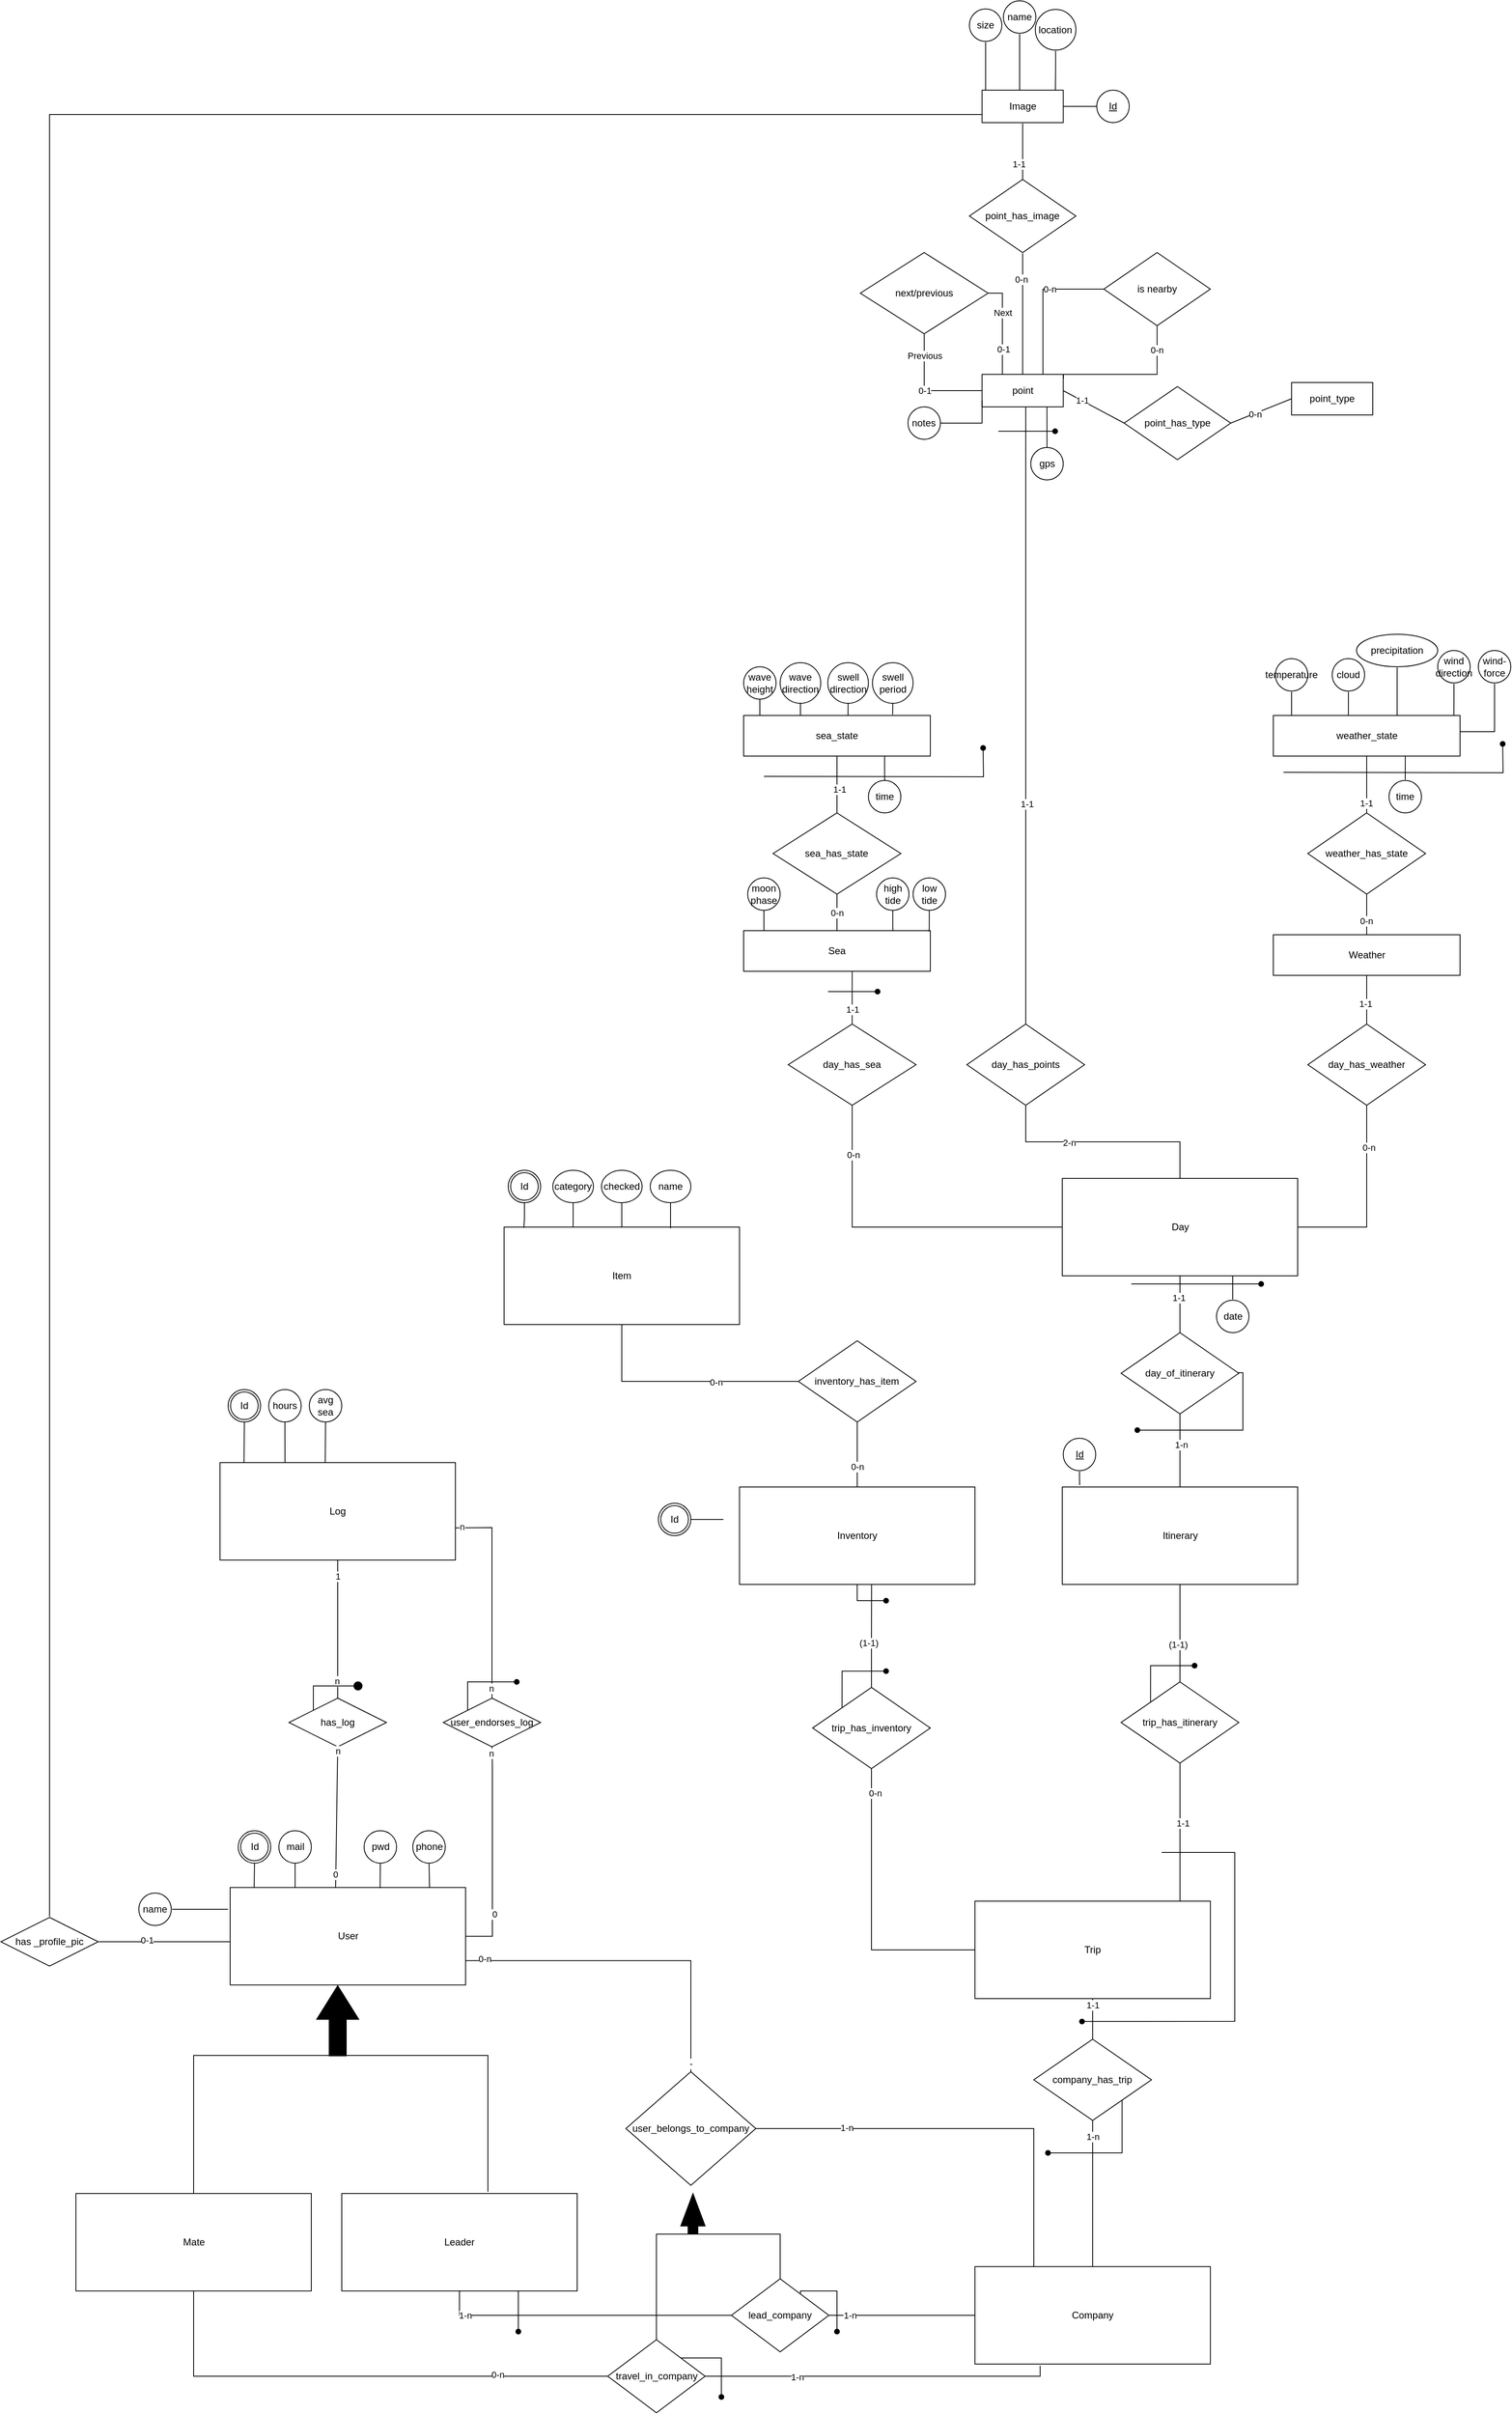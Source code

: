 <mxfile>
    <diagram id="4FCNb8YeMRKc-BQFER56" name="Page-1">
        <mxGraphModel dx="1416" dy="3563" grid="1" gridSize="10" guides="1" tooltips="1" connect="1" arrows="1" fold="1" page="1" pageScale="1" pageWidth="850" pageHeight="1100" math="0" shadow="0">
            <root>
                <mxCell id="0"/>
                <mxCell id="1" parent="0"/>
                <mxCell id="IPaBNMBHqaToawMMxi63-1" value="User" style="rounded=0;whiteSpace=wrap;html=1;" parent="1" vertex="1">
                    <mxGeometry x="42.5" y="-276.81" width="290" height="120" as="geometry"/>
                </mxCell>
                <mxCell id="IPaBNMBHqaToawMMxi63-6" value="Id" style="ellipse;shape=doubleEllipse;margin=3;whiteSpace=wrap;html=1;align=center;" parent="1" vertex="1">
                    <mxGeometry x="52.5" y="-346.81" width="40" height="40" as="geometry"/>
                </mxCell>
                <mxCell id="IPaBNMBHqaToawMMxi63-7" value="mail" style="ellipse;whiteSpace=wrap;html=1;align=center;" parent="1" vertex="1">
                    <mxGeometry x="102.5" y="-346.81" width="40" height="40" as="geometry"/>
                </mxCell>
                <mxCell id="IPaBNMBHqaToawMMxi63-8" value="phone" style="ellipse;whiteSpace=wrap;html=1;align=center;" parent="1" vertex="1">
                    <mxGeometry x="267.5" y="-346.81" width="40" height="40" as="geometry"/>
                </mxCell>
                <mxCell id="IPaBNMBHqaToawMMxi63-9" value="pwd" style="ellipse;whiteSpace=wrap;html=1;align=center;" parent="1" vertex="1">
                    <mxGeometry x="207.5" y="-346.81" width="40" height="40" as="geometry"/>
                </mxCell>
                <mxCell id="IPaBNMBHqaToawMMxi63-10" value="" style="endArrow=none;html=1;rounded=0;entryX=0.5;entryY=1;entryDx=0;entryDy=0;exitX=0.102;exitY=0.002;exitDx=0;exitDy=0;exitPerimeter=0;" parent="1" source="IPaBNMBHqaToawMMxi63-1" target="IPaBNMBHqaToawMMxi63-6" edge="1">
                    <mxGeometry relative="1" as="geometry">
                        <mxPoint x="22.5" y="-256.81" as="sourcePoint"/>
                        <mxPoint x="182.5" y="-256.81" as="targetPoint"/>
                    </mxGeometry>
                </mxCell>
                <mxCell id="IPaBNMBHqaToawMMxi63-11" value="" style="endArrow=none;html=1;rounded=0;entryX=0.5;entryY=1;entryDx=0;entryDy=0;exitX=0.276;exitY=0;exitDx=0;exitDy=0;exitPerimeter=0;" parent="1" source="IPaBNMBHqaToawMMxi63-1" target="IPaBNMBHqaToawMMxi63-7" edge="1">
                    <mxGeometry relative="1" as="geometry">
                        <mxPoint x="122.5" y="-296.81" as="sourcePoint"/>
                        <mxPoint x="122.71" y="-347.05" as="targetPoint"/>
                    </mxGeometry>
                </mxCell>
                <mxCell id="IPaBNMBHqaToawMMxi63-12" value="" style="endArrow=none;html=1;rounded=0;entryX=0.5;entryY=1;entryDx=0;entryDy=0;exitX=0.847;exitY=0;exitDx=0;exitDy=0;exitPerimeter=0;" parent="1" source="IPaBNMBHqaToawMMxi63-1" target="IPaBNMBHqaToawMMxi63-8" edge="1">
                    <mxGeometry relative="1" as="geometry">
                        <mxPoint x="172.46" y="-296.81" as="sourcePoint"/>
                        <mxPoint x="172.42" y="-346.81" as="targetPoint"/>
                    </mxGeometry>
                </mxCell>
                <mxCell id="IPaBNMBHqaToawMMxi63-14" value="" style="endArrow=none;html=1;rounded=0;entryX=0.5;entryY=1;entryDx=0;entryDy=0;exitX=0.637;exitY=0.007;exitDx=0;exitDy=0;exitPerimeter=0;" parent="1" source="IPaBNMBHqaToawMMxi63-1" target="IPaBNMBHqaToawMMxi63-9" edge="1">
                    <mxGeometry relative="1" as="geometry">
                        <mxPoint x="222.5" y="-296.81" as="sourcePoint"/>
                        <mxPoint x="222.69" y="-346.81" as="targetPoint"/>
                    </mxGeometry>
                </mxCell>
                <mxCell id="IPaBNMBHqaToawMMxi63-16" value="Log" style="rounded=0;whiteSpace=wrap;html=1;" parent="1" vertex="1">
                    <mxGeometry x="30" y="-800" width="290" height="120" as="geometry"/>
                </mxCell>
                <mxCell id="IPaBNMBHqaToawMMxi63-17" value="Id" style="ellipse;shape=doubleEllipse;margin=3;whiteSpace=wrap;html=1;align=center;" parent="1" vertex="1">
                    <mxGeometry x="40" y="-890" width="40" height="40" as="geometry"/>
                </mxCell>
                <mxCell id="IPaBNMBHqaToawMMxi63-18" value="hours" style="ellipse;whiteSpace=wrap;html=1;align=center;" parent="1" vertex="1">
                    <mxGeometry x="90" y="-890" width="40" height="40" as="geometry"/>
                </mxCell>
                <mxCell id="IPaBNMBHqaToawMMxi63-19" value="avg sea" style="ellipse;whiteSpace=wrap;html=1;align=center;" parent="1" vertex="1">
                    <mxGeometry x="140" y="-890" width="40" height="40" as="geometry"/>
                </mxCell>
                <mxCell id="IPaBNMBHqaToawMMxi63-21" value="" style="endArrow=none;html=1;rounded=0;entryX=0.5;entryY=1;entryDx=0;entryDy=0;exitX=0.102;exitY=0.002;exitDx=0;exitDy=0;exitPerimeter=0;" parent="1" source="IPaBNMBHqaToawMMxi63-16" target="IPaBNMBHqaToawMMxi63-17" edge="1">
                    <mxGeometry relative="1" as="geometry">
                        <mxPoint x="10" y="-760" as="sourcePoint"/>
                        <mxPoint x="170" y="-760" as="targetPoint"/>
                    </mxGeometry>
                </mxCell>
                <mxCell id="IPaBNMBHqaToawMMxi63-22" value="" style="endArrow=none;html=1;rounded=0;entryX=0.5;entryY=1;entryDx=0;entryDy=0;exitX=0.276;exitY=0;exitDx=0;exitDy=0;exitPerimeter=0;" parent="1" source="IPaBNMBHqaToawMMxi63-16" target="IPaBNMBHqaToawMMxi63-18" edge="1">
                    <mxGeometry relative="1" as="geometry">
                        <mxPoint x="110" y="-800" as="sourcePoint"/>
                        <mxPoint x="110.21" y="-850.24" as="targetPoint"/>
                    </mxGeometry>
                </mxCell>
                <mxCell id="IPaBNMBHqaToawMMxi63-23" value="" style="endArrow=none;html=1;rounded=0;entryX=0.5;entryY=1;entryDx=0;entryDy=0;exitX=0.447;exitY=0.004;exitDx=0;exitDy=0;exitPerimeter=0;" parent="1" source="IPaBNMBHqaToawMMxi63-16" target="IPaBNMBHqaToawMMxi63-19" edge="1">
                    <mxGeometry relative="1" as="geometry">
                        <mxPoint x="159.96" y="-800" as="sourcePoint"/>
                        <mxPoint x="159.92" y="-850" as="targetPoint"/>
                    </mxGeometry>
                </mxCell>
                <mxCell id="IPaBNMBHqaToawMMxi63-25" value="has_log" style="shape=rhombus;perimeter=rhombusPerimeter;whiteSpace=wrap;html=1;align=center;" parent="1" vertex="1">
                    <mxGeometry x="115" y="-510" width="120" height="60" as="geometry"/>
                </mxCell>
                <mxCell id="IPaBNMBHqaToawMMxi63-26" value="" style="endArrow=none;html=1;rounded=0;entryX=0.5;entryY=1;entryDx=0;entryDy=0;exitX=0.448;exitY=0;exitDx=0;exitDy=0;exitPerimeter=0;" parent="1" source="IPaBNMBHqaToawMMxi63-1" target="IPaBNMBHqaToawMMxi63-25" edge="1">
                    <mxGeometry relative="1" as="geometry">
                        <mxPoint x="217.5" y="-586.81" as="sourcePoint"/>
                        <mxPoint x="377.5" y="-586.81" as="targetPoint"/>
                    </mxGeometry>
                </mxCell>
                <mxCell id="IPaBNMBHqaToawMMxi63-62" value="n" style="edgeLabel;html=1;align=center;verticalAlign=middle;resizable=0;points=[];fontColor=#000000;" parent="IPaBNMBHqaToawMMxi63-26" vertex="1" connectable="0">
                    <mxGeometry x="0.94" relative="1" as="geometry">
                        <mxPoint as="offset"/>
                    </mxGeometry>
                </mxCell>
                <mxCell id="IPaBNMBHqaToawMMxi63-63" value="0" style="edgeLabel;html=1;align=center;verticalAlign=middle;resizable=0;points=[];fontColor=#000000;" parent="IPaBNMBHqaToawMMxi63-26" vertex="1" connectable="0">
                    <mxGeometry x="-0.81" y="1" relative="1" as="geometry">
                        <mxPoint as="offset"/>
                    </mxGeometry>
                </mxCell>
                <mxCell id="IPaBNMBHqaToawMMxi63-29" value="" style="endArrow=none;html=1;rounded=0;" parent="1" source="IPaBNMBHqaToawMMxi63-25" target="IPaBNMBHqaToawMMxi63-16" edge="1">
                    <mxGeometry relative="1" as="geometry">
                        <mxPoint x="190.0" y="-360" as="sourcePoint"/>
                        <mxPoint x="190.08" y="-670" as="targetPoint"/>
                    </mxGeometry>
                </mxCell>
                <mxCell id="IPaBNMBHqaToawMMxi63-60" value="1" style="edgeLabel;html=1;align=center;verticalAlign=middle;resizable=0;points=[];fontColor=#000000;" parent="IPaBNMBHqaToawMMxi63-29" vertex="1" connectable="0">
                    <mxGeometry x="0.762" relative="1" as="geometry">
                        <mxPoint as="offset"/>
                    </mxGeometry>
                </mxCell>
                <mxCell id="IPaBNMBHqaToawMMxi63-61" value="n" style="edgeLabel;html=1;align=center;verticalAlign=middle;resizable=0;points=[];fontColor=#000000;" parent="IPaBNMBHqaToawMMxi63-29" vertex="1" connectable="0">
                    <mxGeometry x="-0.749" y="1" relative="1" as="geometry">
                        <mxPoint as="offset"/>
                    </mxGeometry>
                </mxCell>
                <mxCell id="IPaBNMBHqaToawMMxi63-32" value="" style="ellipse;whiteSpace=wrap;html=1;align=center;fontStyle=4;fillColor=#000000;" parent="1" vertex="1">
                    <mxGeometry x="195" y="-530" width="10" height="10" as="geometry"/>
                </mxCell>
                <mxCell id="IPaBNMBHqaToawMMxi63-36" value="" style="endArrow=none;html=1;rounded=0;fontColor=#000000;entryX=0;entryY=0.5;entryDx=0;entryDy=0;exitX=0;exitY=0;exitDx=0;exitDy=0;" parent="1" source="IPaBNMBHqaToawMMxi63-25" target="IPaBNMBHqaToawMMxi63-32" edge="1">
                    <mxGeometry relative="1" as="geometry">
                        <mxPoint x="135" y="-550" as="sourcePoint"/>
                        <mxPoint x="295" y="-550" as="targetPoint"/>
                        <Array as="points">
                            <mxPoint x="145" y="-525"/>
                        </Array>
                    </mxGeometry>
                </mxCell>
                <mxCell id="IPaBNMBHqaToawMMxi63-69" style="edgeStyle=orthogonalEdgeStyle;rounded=0;orthogonalLoop=1;jettySize=auto;html=1;exitX=0;exitY=0;exitDx=0;exitDy=0;fontColor=#000000;endArrow=oval;endFill=1;" parent="1" source="IPaBNMBHqaToawMMxi63-37" edge="1">
                    <mxGeometry relative="1" as="geometry">
                        <mxPoint x="395" y="-530" as="targetPoint"/>
                    </mxGeometry>
                </mxCell>
                <mxCell id="IPaBNMBHqaToawMMxi63-37" value="user_endorses_log" style="shape=rhombus;perimeter=rhombusPerimeter;whiteSpace=wrap;html=1;align=center;" parent="1" vertex="1">
                    <mxGeometry x="305" y="-510" width="120" height="60" as="geometry"/>
                </mxCell>
                <mxCell id="IPaBNMBHqaToawMMxi63-38" value="" style="endArrow=none;html=1;rounded=0;entryX=1.001;entryY=0.67;entryDx=0;entryDy=0;entryPerimeter=0;exitX=0.5;exitY=0;exitDx=0;exitDy=0;" parent="1" source="IPaBNMBHqaToawMMxi63-37" target="IPaBNMBHqaToawMMxi63-16" edge="1">
                    <mxGeometry relative="1" as="geometry">
                        <mxPoint x="185" y="-500" as="sourcePoint"/>
                        <mxPoint x="185" y="-670" as="targetPoint"/>
                        <Array as="points">
                            <mxPoint x="365" y="-720"/>
                        </Array>
                    </mxGeometry>
                </mxCell>
                <mxCell id="IPaBNMBHqaToawMMxi63-58" value="n" style="edgeLabel;html=1;align=center;verticalAlign=middle;resizable=0;points=[];fontColor=#000000;" parent="IPaBNMBHqaToawMMxi63-38" vertex="1" connectable="0">
                    <mxGeometry x="-0.907" y="1" relative="1" as="geometry">
                        <mxPoint as="offset"/>
                    </mxGeometry>
                </mxCell>
                <mxCell id="IPaBNMBHqaToawMMxi63-59" value="n" style="edgeLabel;html=1;align=center;verticalAlign=middle;resizable=0;points=[];fontColor=#000000;" parent="IPaBNMBHqaToawMMxi63-38" vertex="1" connectable="0">
                    <mxGeometry x="0.944" y="-2" relative="1" as="geometry">
                        <mxPoint as="offset"/>
                    </mxGeometry>
                </mxCell>
                <mxCell id="IPaBNMBHqaToawMMxi63-41" value="" style="endArrow=none;html=1;rounded=0;entryX=0.5;entryY=1;entryDx=0;entryDy=0;exitX=1;exitY=0.5;exitDx=0;exitDy=0;" parent="1" source="IPaBNMBHqaToawMMxi63-1" target="IPaBNMBHqaToawMMxi63-37" edge="1">
                    <mxGeometry relative="1" as="geometry">
                        <mxPoint x="392.21" y="-356.81" as="sourcePoint"/>
                        <mxPoint x="347.5" y="-566.41" as="targetPoint"/>
                        <Array as="points">
                            <mxPoint x="365.5" y="-216.81"/>
                            <mxPoint x="365.5" y="-426.81"/>
                        </Array>
                    </mxGeometry>
                </mxCell>
                <mxCell id="IPaBNMBHqaToawMMxi63-49" value="" style="resizable=0;html=1;align=right;verticalAlign=bottom;" parent="IPaBNMBHqaToawMMxi63-41" connectable="0" vertex="1">
                    <mxGeometry x="1" relative="1" as="geometry">
                        <mxPoint x="-10" y="360" as="offset"/>
                    </mxGeometry>
                </mxCell>
                <mxCell id="IPaBNMBHqaToawMMxi63-57" value="n" style="edgeLabel;html=1;align=center;verticalAlign=middle;resizable=0;points=[];fontColor=#000000;" parent="IPaBNMBHqaToawMMxi63-41" vertex="1" connectable="0">
                    <mxGeometry x="0.938" y="1" relative="1" as="geometry">
                        <mxPoint as="offset"/>
                    </mxGeometry>
                </mxCell>
                <mxCell id="IPaBNMBHqaToawMMxi63-64" value="0" style="edgeLabel;html=1;align=center;verticalAlign=middle;resizable=0;points=[];fontColor=#000000;" parent="IPaBNMBHqaToawMMxi63-41" vertex="1" connectable="0">
                    <mxGeometry x="-0.551" y="-2" relative="1" as="geometry">
                        <mxPoint as="offset"/>
                    </mxGeometry>
                </mxCell>
                <mxCell id="IPaBNMBHqaToawMMxi63-44" value="Company" style="rounded=0;whiteSpace=wrap;html=1;" parent="1" vertex="1">
                    <mxGeometry x="959.94" y="190" width="290" height="120" as="geometry"/>
                </mxCell>
                <mxCell id="IPaBNMBHqaToawMMxi63-46" value="1-n" style="rounded=0;orthogonalLoop=1;jettySize=auto;html=1;fontColor=#000000;exitX=0;exitY=0.5;exitDx=0;exitDy=0;edgeStyle=orthogonalEdgeStyle;endArrow=none;endFill=0;entryX=0.5;entryY=1;entryDx=0;entryDy=0;jumpStyle=sharp;" parent="1" source="IPaBNMBHqaToawMMxi63-45" target="IPaBNMBHqaToawMMxi63-102" edge="1">
                    <mxGeometry x="0.8" relative="1" as="geometry">
                        <mxPoint x="660" y="235" as="sourcePoint"/>
                        <mxPoint x="470" y="160" as="targetPoint"/>
                        <Array as="points">
                            <mxPoint x="325" y="250"/>
                        </Array>
                        <mxPoint as="offset"/>
                    </mxGeometry>
                </mxCell>
                <mxCell id="IPaBNMBHqaToawMMxi63-48" style="edgeStyle=orthogonalEdgeStyle;rounded=0;orthogonalLoop=1;jettySize=auto;html=1;fontColor=#000000;endArrow=none;endFill=0;entryX=0;entryY=0.5;entryDx=0;entryDy=0;" parent="1" source="IPaBNMBHqaToawMMxi63-45" target="IPaBNMBHqaToawMMxi63-44" edge="1">
                    <mxGeometry relative="1" as="geometry">
                        <mxPoint x="1149.94" y="310" as="targetPoint"/>
                    </mxGeometry>
                </mxCell>
                <mxCell id="IPaBNMBHqaToawMMxi63-54" value="n" style="edgeLabel;html=1;align=center;verticalAlign=middle;resizable=0;points=[];fontColor=#000000;" parent="IPaBNMBHqaToawMMxi63-48" vertex="1" connectable="0">
                    <mxGeometry x="-0.77" relative="1" as="geometry">
                        <mxPoint as="offset"/>
                    </mxGeometry>
                </mxCell>
                <mxCell id="IPaBNMBHqaToawMMxi63-131" value="1-n" style="edgeLabel;html=1;align=center;verticalAlign=middle;resizable=0;points=[];fontColor=#000000;" parent="IPaBNMBHqaToawMMxi63-48" vertex="1" connectable="0">
                    <mxGeometry x="-0.709" relative="1" as="geometry">
                        <mxPoint as="offset"/>
                    </mxGeometry>
                </mxCell>
                <mxCell id="IPaBNMBHqaToawMMxi63-70" style="edgeStyle=orthogonalEdgeStyle;rounded=0;orthogonalLoop=1;jettySize=auto;html=1;fontColor=#000000;endArrow=oval;endFill=1;" parent="1" edge="1">
                    <mxGeometry relative="1" as="geometry">
                        <mxPoint x="790" y="270" as="targetPoint"/>
                        <mxPoint x="745" y="228" as="sourcePoint"/>
                        <Array as="points">
                            <mxPoint x="745" y="228"/>
                            <mxPoint x="745" y="220"/>
                            <mxPoint x="880" y="220"/>
                        </Array>
                    </mxGeometry>
                </mxCell>
                <mxCell id="IPaBNMBHqaToawMMxi63-45" value="lead_company" style="shape=rhombus;perimeter=rhombusPerimeter;whiteSpace=wrap;html=1;align=center;" parent="1" vertex="1">
                    <mxGeometry x="660.0" y="205" width="120" height="90" as="geometry"/>
                </mxCell>
                <mxCell id="IPaBNMBHqaToawMMxi63-66" style="edgeStyle=orthogonalEdgeStyle;rounded=0;orthogonalLoop=1;jettySize=auto;html=1;fontColor=#000000;endArrow=none;endFill=0;exitX=0.5;exitY=1;exitDx=0;exitDy=0;entryX=0.5;entryY=0;entryDx=0;entryDy=0;" parent="1" source="IPaBNMBHqaToawMMxi63-65" target="IPaBNMBHqaToawMMxi63-44" edge="1">
                    <mxGeometry relative="1" as="geometry">
                        <Array as="points">
                            <mxPoint x="1104.94" y="10"/>
                            <mxPoint x="1104.94" y="190"/>
                        </Array>
                    </mxGeometry>
                </mxCell>
                <mxCell id="IPaBNMBHqaToawMMxi63-71" value="1-n" style="edgeLabel;html=1;align=center;verticalAlign=middle;resizable=0;points=[];fontColor=#000000;" parent="IPaBNMBHqaToawMMxi63-66" vertex="1" connectable="0">
                    <mxGeometry x="-0.781" relative="1" as="geometry">
                        <mxPoint as="offset"/>
                    </mxGeometry>
                </mxCell>
                <mxCell id="IPaBNMBHqaToawMMxi63-75" style="edgeStyle=orthogonalEdgeStyle;rounded=0;orthogonalLoop=1;jettySize=auto;html=1;exitX=1;exitY=1;exitDx=0;exitDy=0;fontColor=#000000;endArrow=oval;endFill=1;" parent="1" source="IPaBNMBHqaToawMMxi63-65" edge="1">
                    <mxGeometry relative="1" as="geometry">
                        <mxPoint x="1049.94" y="50" as="targetPoint"/>
                        <Array as="points">
                            <mxPoint x="1140.94" y="50"/>
                            <mxPoint x="1049.94" y="50"/>
                        </Array>
                    </mxGeometry>
                </mxCell>
                <mxCell id="IPaBNMBHqaToawMMxi63-65" value="company_has_trip" style="shape=rhombus;perimeter=rhombusPerimeter;whiteSpace=wrap;html=1;align=center;" parent="1" vertex="1">
                    <mxGeometry x="1032.44" y="-90" width="145" height="100" as="geometry"/>
                </mxCell>
                <mxCell id="IPaBNMBHqaToawMMxi63-68" style="edgeStyle=orthogonalEdgeStyle;rounded=0;orthogonalLoop=1;jettySize=auto;html=1;fontColor=#000000;endArrow=none;endFill=0;" parent="1" source="IPaBNMBHqaToawMMxi63-67" target="IPaBNMBHqaToawMMxi63-65" edge="1">
                    <mxGeometry relative="1" as="geometry"/>
                </mxCell>
                <mxCell id="IPaBNMBHqaToawMMxi63-73" value="1-1" style="edgeLabel;html=1;align=center;verticalAlign=middle;resizable=0;points=[];fontColor=#000000;" parent="IPaBNMBHqaToawMMxi63-68" vertex="1" connectable="0">
                    <mxGeometry x="-0.681" relative="1" as="geometry">
                        <mxPoint as="offset"/>
                    </mxGeometry>
                </mxCell>
                <mxCell id="IPaBNMBHqaToawMMxi63-67" value="Trip" style="rounded=0;whiteSpace=wrap;html=1;" parent="1" vertex="1">
                    <mxGeometry x="959.94" y="-260" width="290" height="120" as="geometry"/>
                </mxCell>
                <mxCell id="CpeaB846haHFIQsKbPVB-20" style="edgeStyle=orthogonalEdgeStyle;rounded=0;orthogonalLoop=1;jettySize=auto;html=1;endArrow=oval;endFill=1;" parent="1" source="IPaBNMBHqaToawMMxi63-76" edge="1">
                    <mxGeometry relative="1" as="geometry">
                        <mxPoint x="850" y="-630" as="targetPoint"/>
                    </mxGeometry>
                </mxCell>
                <mxCell id="IPaBNMBHqaToawMMxi63-76" value="Inventory" style="rounded=0;whiteSpace=wrap;html=1;" parent="1" vertex="1">
                    <mxGeometry x="669.94" y="-770" width="290" height="120" as="geometry"/>
                </mxCell>
                <mxCell id="IPaBNMBHqaToawMMxi63-78" value="Itinerary" style="rounded=0;whiteSpace=wrap;html=1;" parent="1" vertex="1">
                    <mxGeometry x="1067.5" y="-770" width="290" height="120" as="geometry"/>
                </mxCell>
                <mxCell id="IPaBNMBHqaToawMMxi63-84" style="edgeStyle=orthogonalEdgeStyle;rounded=0;orthogonalLoop=1;jettySize=auto;html=1;entryX=0;entryY=0.5;entryDx=0;entryDy=0;fontColor=#000000;endArrow=none;endFill=0;exitX=0.5;exitY=1;exitDx=0;exitDy=0;" parent="1" source="IPaBNMBHqaToawMMxi63-79" target="IPaBNMBHqaToawMMxi63-67" edge="1">
                    <mxGeometry relative="1" as="geometry"/>
                </mxCell>
                <mxCell id="IPaBNMBHqaToawMMxi63-120" value="0-n" style="edgeLabel;html=1;align=center;verticalAlign=middle;resizable=0;points=[];fontColor=#000000;" parent="IPaBNMBHqaToawMMxi63-84" vertex="1" connectable="0">
                    <mxGeometry x="-0.828" y="4" relative="1" as="geometry">
                        <mxPoint as="offset"/>
                    </mxGeometry>
                </mxCell>
                <mxCell id="IPaBNMBHqaToawMMxi63-85" style="edgeStyle=orthogonalEdgeStyle;rounded=0;orthogonalLoop=1;jettySize=auto;html=1;entryX=0.561;entryY=1;entryDx=0;entryDy=0;entryPerimeter=0;fontColor=#000000;endArrow=none;endFill=0;" parent="1" source="IPaBNMBHqaToawMMxi63-79" target="IPaBNMBHqaToawMMxi63-76" edge="1">
                    <mxGeometry relative="1" as="geometry"/>
                </mxCell>
                <mxCell id="IPaBNMBHqaToawMMxi63-121" value="(1-1)" style="edgeLabel;html=1;align=center;verticalAlign=middle;resizable=0;points=[];fontColor=#000000;" parent="IPaBNMBHqaToawMMxi63-85" vertex="1" connectable="0">
                    <mxGeometry x="-0.122" y="4" relative="1" as="geometry">
                        <mxPoint as="offset"/>
                    </mxGeometry>
                </mxCell>
                <mxCell id="IPaBNMBHqaToawMMxi63-191" style="edgeStyle=orthogonalEdgeStyle;rounded=0;orthogonalLoop=1;jettySize=auto;html=1;exitX=0;exitY=0;exitDx=0;exitDy=0;fontColor=#000000;endArrow=oval;endFill=1;" parent="1" source="IPaBNMBHqaToawMMxi63-79" edge="1">
                    <mxGeometry relative="1" as="geometry">
                        <mxPoint x="850" y="-543" as="targetPoint"/>
                    </mxGeometry>
                </mxCell>
                <mxCell id="IPaBNMBHqaToawMMxi63-79" value="trip_has_inventory" style="shape=rhombus;perimeter=rhombusPerimeter;whiteSpace=wrap;html=1;align=center;" parent="1" vertex="1">
                    <mxGeometry x="760" y="-523.19" width="145" height="100" as="geometry"/>
                </mxCell>
                <mxCell id="IPaBNMBHqaToawMMxi63-82" style="edgeStyle=orthogonalEdgeStyle;rounded=0;orthogonalLoop=1;jettySize=auto;html=1;fontColor=#000000;endArrow=none;endFill=0;" parent="1" source="IPaBNMBHqaToawMMxi63-81" target="IPaBNMBHqaToawMMxi63-78" edge="1">
                    <mxGeometry relative="1" as="geometry"/>
                </mxCell>
                <mxCell id="IPaBNMBHqaToawMMxi63-122" value="(1-1)" style="edgeLabel;html=1;align=center;verticalAlign=middle;resizable=0;points=[];fontColor=#000000;" parent="IPaBNMBHqaToawMMxi63-82" vertex="1" connectable="0">
                    <mxGeometry x="-0.234" y="3" relative="1" as="geometry">
                        <mxPoint as="offset"/>
                    </mxGeometry>
                </mxCell>
                <mxCell id="IPaBNMBHqaToawMMxi63-83" style="edgeStyle=orthogonalEdgeStyle;rounded=0;orthogonalLoop=1;jettySize=auto;html=1;entryX=0.871;entryY=0;entryDx=0;entryDy=0;entryPerimeter=0;fontColor=#000000;endArrow=none;endFill=0;" parent="1" source="IPaBNMBHqaToawMMxi63-81" target="IPaBNMBHqaToawMMxi63-67" edge="1">
                    <mxGeometry relative="1" as="geometry"/>
                </mxCell>
                <mxCell id="IPaBNMBHqaToawMMxi63-123" value="1-1" style="edgeLabel;html=1;align=center;verticalAlign=middle;resizable=0;points=[];fontColor=#000000;" parent="IPaBNMBHqaToawMMxi63-83" vertex="1" connectable="0">
                    <mxGeometry x="-0.137" y="3" relative="1" as="geometry">
                        <mxPoint as="offset"/>
                    </mxGeometry>
                </mxCell>
                <mxCell id="IPaBNMBHqaToawMMxi63-192" style="edgeStyle=orthogonalEdgeStyle;rounded=0;orthogonalLoop=1;jettySize=auto;html=1;exitX=0;exitY=0;exitDx=0;exitDy=0;fontColor=#000000;endArrow=oval;endFill=1;" parent="1" source="IPaBNMBHqaToawMMxi63-81" edge="1">
                    <mxGeometry relative="1" as="geometry">
                        <mxPoint x="1230" y="-550" as="targetPoint"/>
                    </mxGeometry>
                </mxCell>
                <mxCell id="IPaBNMBHqaToawMMxi63-81" value="trip_has_itinerary" style="shape=rhombus;perimeter=rhombusPerimeter;whiteSpace=wrap;html=1;align=center;" parent="1" vertex="1">
                    <mxGeometry x="1140" y="-530" width="145" height="100" as="geometry"/>
                </mxCell>
                <mxCell id="IPaBNMBHqaToawMMxi63-95" style="edgeStyle=orthogonalEdgeStyle;rounded=0;orthogonalLoop=1;jettySize=auto;html=1;entryX=0.25;entryY=0;entryDx=0;entryDy=0;fontColor=#000000;endArrow=none;endFill=0;exitX=1;exitY=0.5;exitDx=0;exitDy=0;" parent="1" source="IPaBNMBHqaToawMMxi63-93" target="IPaBNMBHqaToawMMxi63-44" edge="1">
                    <mxGeometry relative="1" as="geometry">
                        <Array as="points">
                            <mxPoint x="1032" y="20"/>
                        </Array>
                    </mxGeometry>
                </mxCell>
                <mxCell id="IPaBNMBHqaToawMMxi63-132" value="1-n" style="edgeLabel;html=1;align=center;verticalAlign=middle;resizable=0;points=[];fontColor=#000000;" parent="IPaBNMBHqaToawMMxi63-95" vertex="1" connectable="0">
                    <mxGeometry x="-0.563" y="1" relative="1" as="geometry">
                        <mxPoint as="offset"/>
                    </mxGeometry>
                </mxCell>
                <mxCell id="IPaBNMBHqaToawMMxi63-96" style="edgeStyle=orthogonalEdgeStyle;rounded=0;orthogonalLoop=1;jettySize=auto;html=1;fontColor=#000000;endArrow=none;endFill=0;entryX=1;entryY=0.75;entryDx=0;entryDy=0;exitX=0.5;exitY=0;exitDx=0;exitDy=0;" parent="1" source="IPaBNMBHqaToawMMxi63-93" target="IPaBNMBHqaToawMMxi63-1" edge="1">
                    <mxGeometry relative="1" as="geometry">
                        <mxPoint x="980" y="772.317" as="targetPoint"/>
                        <Array as="points">
                            <mxPoint x="610" y="-187"/>
                        </Array>
                    </mxGeometry>
                </mxCell>
                <mxCell id="IPaBNMBHqaToawMMxi63-104" value="0-n" style="edgeLabel;html=1;align=center;verticalAlign=middle;resizable=0;points=[];fontColor=#000000;" parent="IPaBNMBHqaToawMMxi63-96" vertex="1" connectable="0">
                    <mxGeometry x="0.887" y="-1" relative="1" as="geometry">
                        <mxPoint y="-1" as="offset"/>
                    </mxGeometry>
                </mxCell>
                <mxCell id="IPaBNMBHqaToawMMxi63-114" value="-" style="edgeLabel;html=1;align=center;verticalAlign=middle;resizable=0;points=[];fontColor=#000000;" parent="IPaBNMBHqaToawMMxi63-96" vertex="1" connectable="0">
                    <mxGeometry x="-0.949" relative="1" as="geometry">
                        <mxPoint as="offset"/>
                    </mxGeometry>
                </mxCell>
                <mxCell id="IPaBNMBHqaToawMMxi63-93" value="user_belongs_to_company" style="shape=rhombus;perimeter=rhombusPerimeter;whiteSpace=wrap;html=1;align=center;" parent="1" vertex="1">
                    <mxGeometry x="530" y="-50" width="160" height="140" as="geometry"/>
                </mxCell>
                <mxCell id="IPaBNMBHqaToawMMxi63-117" style="edgeStyle=orthogonalEdgeStyle;rounded=0;orthogonalLoop=1;jettySize=auto;html=1;fontColor=#000000;endArrow=oval;endFill=1;exitX=0.75;exitY=1;exitDx=0;exitDy=0;" parent="1" source="IPaBNMBHqaToawMMxi63-102" edge="1">
                    <mxGeometry relative="1" as="geometry">
                        <mxPoint x="398" y="270" as="targetPoint"/>
                        <Array as="points">
                            <mxPoint x="398" y="270"/>
                        </Array>
                    </mxGeometry>
                </mxCell>
                <mxCell id="IPaBNMBHqaToawMMxi63-102" value="Leader" style="rounded=0;whiteSpace=wrap;html=1;" parent="1" vertex="1">
                    <mxGeometry x="180" y="100" width="290" height="120" as="geometry"/>
                </mxCell>
                <mxCell id="IPaBNMBHqaToawMMxi63-110" style="edgeStyle=orthogonalEdgeStyle;rounded=0;orthogonalLoop=1;jettySize=auto;html=1;exitX=0.5;exitY=0;exitDx=0;exitDy=0;fontColor=#000000;endArrow=none;endFill=0;entryX=0.624;entryY=-0.019;entryDx=0;entryDy=0;entryPerimeter=0;" parent="1" source="IPaBNMBHqaToawMMxi63-103" target="IPaBNMBHqaToawMMxi63-102" edge="1">
                    <mxGeometry relative="1" as="geometry">
                        <mxPoint x="360" y="80" as="targetPoint"/>
                        <Array as="points">
                            <mxPoint x="-2" y="-70"/>
                            <mxPoint x="360" y="-70"/>
                            <mxPoint x="360" y="98"/>
                        </Array>
                    </mxGeometry>
                </mxCell>
                <mxCell id="IPaBNMBHqaToawMMxi63-125" style="edgeStyle=orthogonalEdgeStyle;rounded=0;orthogonalLoop=1;jettySize=auto;html=1;entryX=0;entryY=0.5;entryDx=0;entryDy=0;fontColor=#000000;endArrow=none;endFill=0;" parent="1" source="IPaBNMBHqaToawMMxi63-103" target="IPaBNMBHqaToawMMxi63-124" edge="1">
                    <mxGeometry relative="1" as="geometry">
                        <Array as="points">
                            <mxPoint x="-2" y="325"/>
                        </Array>
                    </mxGeometry>
                </mxCell>
                <mxCell id="IPaBNMBHqaToawMMxi63-129" value="0-n" style="edgeLabel;html=1;align=center;verticalAlign=middle;resizable=0;points=[];fontColor=#000000;" parent="IPaBNMBHqaToawMMxi63-125" vertex="1" connectable="0">
                    <mxGeometry x="0.559" y="2" relative="1" as="geometry">
                        <mxPoint as="offset"/>
                    </mxGeometry>
                </mxCell>
                <mxCell id="IPaBNMBHqaToawMMxi63-103" value="Mate" style="rounded=0;whiteSpace=wrap;html=1;" parent="1" vertex="1">
                    <mxGeometry x="-147.5" y="100" width="290" height="120" as="geometry"/>
                </mxCell>
                <mxCell id="IPaBNMBHqaToawMMxi63-106" value="" style="verticalLabelPosition=bottom;verticalAlign=top;html=1;strokeWidth=2;shape=mxgraph.arrows2.arrow;dy=0.6;dx=40;notch=0;fontColor=#000000;fillColor=#000000;rotation=-90;" parent="1" vertex="1">
                    <mxGeometry x="132.5" y="-137.5" width="85" height="50" as="geometry"/>
                </mxCell>
                <mxCell id="IPaBNMBHqaToawMMxi63-126" style="edgeStyle=orthogonalEdgeStyle;rounded=0;orthogonalLoop=1;jettySize=auto;html=1;fontColor=#000000;endArrow=none;endFill=0;entryX=0.277;entryY=1.018;entryDx=0;entryDy=0;entryPerimeter=0;" parent="1" source="IPaBNMBHqaToawMMxi63-124" target="IPaBNMBHqaToawMMxi63-44" edge="1">
                    <mxGeometry relative="1" as="geometry">
                        <mxPoint x="1040" y="320" as="targetPoint"/>
                        <Array as="points">
                            <mxPoint x="1040" y="325"/>
                        </Array>
                    </mxGeometry>
                </mxCell>
                <mxCell id="IPaBNMBHqaToawMMxi63-130" value="1-n" style="edgeLabel;html=1;align=center;verticalAlign=middle;resizable=0;points=[];fontColor=#000000;" parent="IPaBNMBHqaToawMMxi63-126" vertex="1" connectable="0">
                    <mxGeometry x="-0.467" y="-1" relative="1" as="geometry">
                        <mxPoint as="offset"/>
                    </mxGeometry>
                </mxCell>
                <mxCell id="IPaBNMBHqaToawMMxi63-128" style="edgeStyle=orthogonalEdgeStyle;rounded=0;orthogonalLoop=1;jettySize=auto;html=1;fontColor=#000000;endArrow=none;endFill=0;entryX=0.5;entryY=0;entryDx=0;entryDy=0;" parent="1" source="IPaBNMBHqaToawMMxi63-124" target="IPaBNMBHqaToawMMxi63-45" edge="1">
                    <mxGeometry relative="1" as="geometry">
                        <Array as="points">
                            <mxPoint x="568" y="150"/>
                            <mxPoint x="720" y="150"/>
                        </Array>
                    </mxGeometry>
                </mxCell>
                <mxCell id="IPaBNMBHqaToawMMxi63-190" style="edgeStyle=orthogonalEdgeStyle;rounded=0;orthogonalLoop=1;jettySize=auto;html=1;exitX=1;exitY=0;exitDx=0;exitDy=0;fontColor=#000000;endArrow=oval;endFill=1;" parent="1" source="IPaBNMBHqaToawMMxi63-124" edge="1">
                    <mxGeometry relative="1" as="geometry">
                        <mxPoint x="648" y="350" as="targetPoint"/>
                    </mxGeometry>
                </mxCell>
                <mxCell id="IPaBNMBHqaToawMMxi63-124" value="travel_in_company" style="shape=rhombus;perimeter=rhombusPerimeter;whiteSpace=wrap;html=1;align=center;" parent="1" vertex="1">
                    <mxGeometry x="507.6" y="280" width="120" height="90" as="geometry"/>
                </mxCell>
                <mxCell id="IPaBNMBHqaToawMMxi63-127" value="" style="html=1;shadow=0;dashed=0;align=center;verticalAlign=middle;shape=mxgraph.arrows2.arrow;dy=0.6;dx=40;direction=north;notch=0;fontColor=#000000;fillColor=#000000;" parent="1" vertex="1">
                    <mxGeometry x="597.6" y="100" width="30" height="50" as="geometry"/>
                </mxCell>
                <mxCell id="IPaBNMBHqaToawMMxi63-134" style="edgeStyle=orthogonalEdgeStyle;rounded=0;orthogonalLoop=1;jettySize=auto;html=1;fontColor=#000000;endArrow=none;endFill=0;" parent="1" source="IPaBNMBHqaToawMMxi63-133" target="IPaBNMBHqaToawMMxi63-78" edge="1">
                    <mxGeometry relative="1" as="geometry"/>
                </mxCell>
                <mxCell id="IPaBNMBHqaToawMMxi63-136" value="1-n" style="edgeLabel;html=1;align=center;verticalAlign=middle;resizable=0;points=[];fontColor=#000000;" parent="IPaBNMBHqaToawMMxi63-134" vertex="1" connectable="0">
                    <mxGeometry x="-0.172" y="1" relative="1" as="geometry">
                        <mxPoint as="offset"/>
                    </mxGeometry>
                </mxCell>
                <mxCell id="IPaBNMBHqaToawMMxi63-140" style="edgeStyle=orthogonalEdgeStyle;rounded=0;orthogonalLoop=1;jettySize=auto;html=1;fontColor=#000000;endArrow=oval;endFill=1;exitX=0.98;exitY=0.493;exitDx=0;exitDy=0;exitPerimeter=0;" parent="1" source="IPaBNMBHqaToawMMxi63-133" edge="1">
                    <mxGeometry relative="1" as="geometry">
                        <mxPoint x="1160" y="-840" as="targetPoint"/>
                        <Array as="points">
                            <mxPoint x="1290" y="-911"/>
                            <mxPoint x="1290" y="-840"/>
                        </Array>
                    </mxGeometry>
                </mxCell>
                <mxCell id="IPaBNMBHqaToawMMxi63-133" value="day_of_itinerary" style="shape=rhombus;perimeter=rhombusPerimeter;whiteSpace=wrap;html=1;align=center;" parent="1" vertex="1">
                    <mxGeometry x="1140" y="-960" width="145" height="100" as="geometry"/>
                </mxCell>
                <mxCell id="IPaBNMBHqaToawMMxi63-138" style="edgeStyle=orthogonalEdgeStyle;rounded=0;orthogonalLoop=1;jettySize=auto;html=1;entryX=0.5;entryY=0;entryDx=0;entryDy=0;fontColor=#000000;endArrow=none;endFill=0;" parent="1" source="IPaBNMBHqaToawMMxi63-137" target="IPaBNMBHqaToawMMxi63-133" edge="1">
                    <mxGeometry relative="1" as="geometry"/>
                </mxCell>
                <mxCell id="IPaBNMBHqaToawMMxi63-139" value="1-1" style="edgeLabel;html=1;align=center;verticalAlign=middle;resizable=0;points=[];fontColor=#000000;" parent="IPaBNMBHqaToawMMxi63-138" vertex="1" connectable="0">
                    <mxGeometry x="-0.237" y="-2" relative="1" as="geometry">
                        <mxPoint as="offset"/>
                    </mxGeometry>
                </mxCell>
                <mxCell id="IPaBNMBHqaToawMMxi63-137" value="Day" style="rounded=0;whiteSpace=wrap;html=1;" parent="1" vertex="1">
                    <mxGeometry x="1067.5" y="-1150" width="290" height="120" as="geometry"/>
                </mxCell>
                <mxCell id="IPaBNMBHqaToawMMxi63-145" style="edgeStyle=orthogonalEdgeStyle;rounded=0;orthogonalLoop=1;jettySize=auto;html=1;fontColor=#000000;endArrow=none;endFill=0;" parent="1" source="IPaBNMBHqaToawMMxi63-141" target="IPaBNMBHqaToawMMxi63-137" edge="1">
                    <mxGeometry relative="1" as="geometry">
                        <Array as="points">
                            <mxPoint x="1443" y="-1090"/>
                        </Array>
                    </mxGeometry>
                </mxCell>
                <mxCell id="CpeaB846haHFIQsKbPVB-128" value="0-n" style="edgeLabel;html=1;align=center;verticalAlign=middle;resizable=0;points=[];" parent="IPaBNMBHqaToawMMxi63-145" vertex="1" connectable="0">
                    <mxGeometry x="-0.562" y="2" relative="1" as="geometry">
                        <mxPoint as="offset"/>
                    </mxGeometry>
                </mxCell>
                <mxCell id="IPaBNMBHqaToawMMxi63-195" style="edgeStyle=orthogonalEdgeStyle;rounded=0;orthogonalLoop=1;jettySize=auto;html=1;fontColor=#000000;endArrow=none;endFill=0;" parent="1" source="IPaBNMBHqaToawMMxi63-141" target="IPaBNMBHqaToawMMxi63-162" edge="1">
                    <mxGeometry relative="1" as="geometry"/>
                </mxCell>
                <mxCell id="CpeaB846haHFIQsKbPVB-129" value="1-1" style="edgeLabel;html=1;align=center;verticalAlign=middle;resizable=0;points=[];" parent="IPaBNMBHqaToawMMxi63-195" vertex="1" connectable="0">
                    <mxGeometry x="-0.169" y="2" relative="1" as="geometry">
                        <mxPoint as="offset"/>
                    </mxGeometry>
                </mxCell>
                <mxCell id="IPaBNMBHqaToawMMxi63-141" value="day_has_weather" style="shape=rhombus;perimeter=rhombusPerimeter;whiteSpace=wrap;html=1;align=center;" parent="1" vertex="1">
                    <mxGeometry x="1370" y="-1340" width="145" height="100" as="geometry"/>
                </mxCell>
                <mxCell id="IPaBNMBHqaToawMMxi63-148" style="edgeStyle=orthogonalEdgeStyle;rounded=0;orthogonalLoop=1;jettySize=auto;html=1;entryX=0;entryY=0.5;entryDx=0;entryDy=0;fontColor=#000000;endArrow=none;endFill=0;" parent="1" source="IPaBNMBHqaToawMMxi63-143" target="IPaBNMBHqaToawMMxi63-137" edge="1">
                    <mxGeometry relative="1" as="geometry">
                        <Array as="points">
                            <mxPoint x="809" y="-1090"/>
                        </Array>
                    </mxGeometry>
                </mxCell>
                <mxCell id="CpeaB846haHFIQsKbPVB-52" value="0-n" style="edgeLabel;html=1;align=center;verticalAlign=middle;resizable=0;points=[];" parent="IPaBNMBHqaToawMMxi63-148" vertex="1" connectable="0">
                    <mxGeometry x="-0.705" y="1" relative="1" as="geometry">
                        <mxPoint as="offset"/>
                    </mxGeometry>
                </mxCell>
                <mxCell id="IPaBNMBHqaToawMMxi63-186" style="edgeStyle=orthogonalEdgeStyle;rounded=0;orthogonalLoop=1;jettySize=auto;html=1;entryX=0.55;entryY=1;entryDx=0;entryDy=0;fontColor=#000000;endArrow=none;endFill=0;entryPerimeter=0;" parent="1" edge="1">
                    <mxGeometry relative="1" as="geometry">
                        <mxPoint x="801.5" y="-1405" as="targetPoint"/>
                        <Array as="points">
                            <mxPoint x="809" y="-1405"/>
                        </Array>
                        <mxPoint x="808.686" y="-1339.978" as="sourcePoint"/>
                    </mxGeometry>
                </mxCell>
                <mxCell id="CpeaB846haHFIQsKbPVB-50" value="1-1" style="edgeLabel;html=1;align=center;verticalAlign=middle;resizable=0;points=[];" parent="IPaBNMBHqaToawMMxi63-186" vertex="1" connectable="0">
                    <mxGeometry x="-0.491" relative="1" as="geometry">
                        <mxPoint as="offset"/>
                    </mxGeometry>
                </mxCell>
                <mxCell id="IPaBNMBHqaToawMMxi63-143" value="day_has_sea" style="shape=rhombus;perimeter=rhombusPerimeter;whiteSpace=wrap;html=1;align=center;" parent="1" vertex="1">
                    <mxGeometry x="730" y="-1340" width="157.44" height="100" as="geometry"/>
                </mxCell>
                <mxCell id="IPaBNMBHqaToawMMxi63-147" style="edgeStyle=orthogonalEdgeStyle;rounded=0;orthogonalLoop=1;jettySize=auto;html=1;fontColor=#000000;endArrow=none;endFill=0;" parent="1" source="IPaBNMBHqaToawMMxi63-144" target="IPaBNMBHqaToawMMxi63-137" edge="1">
                    <mxGeometry relative="1" as="geometry"/>
                </mxCell>
                <mxCell id="CpeaB846haHFIQsKbPVB-53" value="2-n" style="edgeLabel;html=1;align=center;verticalAlign=middle;resizable=0;points=[];" parent="IPaBNMBHqaToawMMxi63-147" vertex="1" connectable="0">
                    <mxGeometry x="-0.296" y="-1" relative="1" as="geometry">
                        <mxPoint as="offset"/>
                    </mxGeometry>
                </mxCell>
                <mxCell id="IPaBNMBHqaToawMMxi63-188" style="edgeStyle=orthogonalEdgeStyle;rounded=0;orthogonalLoop=1;jettySize=auto;html=1;entryX=0.538;entryY=1;entryDx=0;entryDy=0;entryPerimeter=0;fontColor=#000000;endArrow=none;endFill=0;" parent="1" source="IPaBNMBHqaToawMMxi63-144" target="IPaBNMBHqaToawMMxi63-156" edge="1">
                    <mxGeometry relative="1" as="geometry"/>
                </mxCell>
                <mxCell id="CpeaB846haHFIQsKbPVB-54" value="1-1" style="edgeLabel;html=1;align=center;verticalAlign=middle;resizable=0;points=[];" parent="IPaBNMBHqaToawMMxi63-188" vertex="1" connectable="0">
                    <mxGeometry x="-0.285" y="-1" relative="1" as="geometry">
                        <mxPoint as="offset"/>
                    </mxGeometry>
                </mxCell>
                <mxCell id="IPaBNMBHqaToawMMxi63-144" value="day_has_points" style="shape=rhombus;perimeter=rhombusPerimeter;whiteSpace=wrap;html=1;align=center;" parent="1" vertex="1">
                    <mxGeometry x="950" y="-1340" width="145" height="100" as="geometry"/>
                </mxCell>
                <mxCell id="IPaBNMBHqaToawMMxi63-156" value="point" style="rounded=0;whiteSpace=wrap;html=1;" parent="1" vertex="1">
                    <mxGeometry x="968.72" y="-2140" width="100" height="40" as="geometry"/>
                </mxCell>
                <mxCell id="IPaBNMBHqaToawMMxi63-198" style="edgeStyle=orthogonalEdgeStyle;rounded=0;orthogonalLoop=1;jettySize=auto;html=1;entryX=0.5;entryY=1;entryDx=0;entryDy=0;fontColor=#000000;endArrow=none;endFill=0;" parent="1" source="IPaBNMBHqaToawMMxi63-162" target="IPaBNMBHqaToawMMxi63-197" edge="1">
                    <mxGeometry relative="1" as="geometry">
                        <Array as="points">
                            <mxPoint x="1443" y="-1450"/>
                            <mxPoint x="1443" y="-1450"/>
                        </Array>
                    </mxGeometry>
                </mxCell>
                <mxCell id="CpeaB846haHFIQsKbPVB-130" value="0-n" style="edgeLabel;html=1;align=center;verticalAlign=middle;resizable=0;points=[];" parent="IPaBNMBHqaToawMMxi63-198" vertex="1" connectable="0">
                    <mxGeometry x="-0.295" y="1" relative="1" as="geometry">
                        <mxPoint as="offset"/>
                    </mxGeometry>
                </mxCell>
                <mxCell id="IPaBNMBHqaToawMMxi63-162" value="Weather" style="rounded=0;whiteSpace=wrap;html=1;" parent="1" vertex="1">
                    <mxGeometry x="1327.5" y="-1450" width="230" height="50" as="geometry"/>
                </mxCell>
                <mxCell id="IPaBNMBHqaToawMMxi63-199" value="0-n" style="edgeStyle=orthogonalEdgeStyle;rounded=0;orthogonalLoop=1;jettySize=auto;html=1;entryX=0.5;entryY=1;entryDx=0;entryDy=0;fontColor=#000000;endArrow=none;endFill=0;" parent="1" source="IPaBNMBHqaToawMMxi63-163" target="IPaBNMBHqaToawMMxi63-196" edge="1">
                    <mxGeometry relative="1" as="geometry"/>
                </mxCell>
                <mxCell id="IPaBNMBHqaToawMMxi63-163" value="Sea" style="rounded=0;whiteSpace=wrap;html=1;" parent="1" vertex="1">
                    <mxGeometry x="675" y="-1455" width="230" height="50" as="geometry"/>
                </mxCell>
                <mxCell id="IPaBNMBHqaToawMMxi63-203" style="edgeStyle=orthogonalEdgeStyle;rounded=0;orthogonalLoop=1;jettySize=auto;html=1;fontColor=#000000;endArrow=none;endFill=0;" parent="1" source="IPaBNMBHqaToawMMxi63-196" target="IPaBNMBHqaToawMMxi63-200" edge="1">
                    <mxGeometry relative="1" as="geometry"/>
                </mxCell>
                <mxCell id="CpeaB846haHFIQsKbPVB-31" value="1-1" style="edgeLabel;html=1;align=center;verticalAlign=middle;resizable=0;points=[];" parent="IPaBNMBHqaToawMMxi63-203" vertex="1" connectable="0">
                    <mxGeometry x="-0.175" y="-3" relative="1" as="geometry">
                        <mxPoint as="offset"/>
                    </mxGeometry>
                </mxCell>
                <mxCell id="IPaBNMBHqaToawMMxi63-196" value="sea_has_state" style="shape=rhombus;perimeter=rhombusPerimeter;whiteSpace=wrap;html=1;align=center;" parent="1" vertex="1">
                    <mxGeometry x="711.28" y="-1600" width="157.44" height="100" as="geometry"/>
                </mxCell>
                <mxCell id="IPaBNMBHqaToawMMxi63-202" style="edgeStyle=orthogonalEdgeStyle;rounded=0;orthogonalLoop=1;jettySize=auto;html=1;entryX=0.5;entryY=1;entryDx=0;entryDy=0;fontColor=#000000;endArrow=none;endFill=0;" parent="1" source="IPaBNMBHqaToawMMxi63-197" target="IPaBNMBHqaToawMMxi63-201" edge="1">
                    <mxGeometry relative="1" as="geometry"/>
                </mxCell>
                <mxCell id="CpeaB846haHFIQsKbPVB-131" value="1-1" style="edgeLabel;html=1;align=center;verticalAlign=middle;resizable=0;points=[];" parent="IPaBNMBHqaToawMMxi63-202" vertex="1" connectable="0">
                    <mxGeometry x="-0.636" y="1" relative="1" as="geometry">
                        <mxPoint as="offset"/>
                    </mxGeometry>
                </mxCell>
                <mxCell id="IPaBNMBHqaToawMMxi63-197" value="weather_has_state" style="shape=rhombus;perimeter=rhombusPerimeter;whiteSpace=wrap;html=1;align=center;" parent="1" vertex="1">
                    <mxGeometry x="1370" y="-1600" width="145" height="100" as="geometry"/>
                </mxCell>
                <mxCell id="IPaBNMBHqaToawMMxi63-204" style="edgeStyle=orthogonalEdgeStyle;rounded=0;orthogonalLoop=1;jettySize=auto;html=1;fontColor=#000000;endArrow=oval;endFill=1;" parent="1" edge="1">
                    <mxGeometry relative="1" as="geometry">
                        <mxPoint x="970" y="-1680" as="targetPoint"/>
                        <mxPoint x="700" y="-1645" as="sourcePoint"/>
                    </mxGeometry>
                </mxCell>
                <mxCell id="IPaBNMBHqaToawMMxi63-200" value="sea_state" style="rounded=0;whiteSpace=wrap;html=1;" parent="1" vertex="1">
                    <mxGeometry x="675" y="-1720" width="230" height="50" as="geometry"/>
                </mxCell>
                <mxCell id="IPaBNMBHqaToawMMxi63-201" value="weather_state" style="rounded=0;whiteSpace=wrap;html=1;" parent="1" vertex="1">
                    <mxGeometry x="1327.5" y="-1720" width="230" height="50" as="geometry"/>
                </mxCell>
                <mxCell id="IPaBNMBHqaToawMMxi63-205" style="edgeStyle=orthogonalEdgeStyle;rounded=0;orthogonalLoop=1;jettySize=auto;html=1;fontColor=#000000;endArrow=oval;endFill=1;" parent="1" edge="1">
                    <mxGeometry relative="1" as="geometry">
                        <mxPoint x="1610" y="-1685" as="targetPoint"/>
                        <mxPoint x="1340" y="-1650" as="sourcePoint"/>
                    </mxGeometry>
                </mxCell>
                <mxCell id="CpeaB846haHFIQsKbPVB-5" style="edgeStyle=orthogonalEdgeStyle;rounded=0;orthogonalLoop=1;jettySize=auto;html=1;endArrow=none;endFill=0;" parent="1" source="CpeaB846haHFIQsKbPVB-4" target="IPaBNMBHqaToawMMxi63-76" edge="1">
                    <mxGeometry relative="1" as="geometry"/>
                </mxCell>
                <mxCell id="CpeaB846haHFIQsKbPVB-8" value="0-n" style="edgeLabel;html=1;align=center;verticalAlign=middle;resizable=0;points=[];" parent="CpeaB846haHFIQsKbPVB-5" vertex="1" connectable="0">
                    <mxGeometry x="0.375" relative="1" as="geometry">
                        <mxPoint as="offset"/>
                    </mxGeometry>
                </mxCell>
                <mxCell id="CpeaB846haHFIQsKbPVB-4" value="inventory_has_item" style="shape=rhombus;perimeter=rhombusPerimeter;whiteSpace=wrap;html=1;align=center;" parent="1" vertex="1">
                    <mxGeometry x="742.44" y="-950" width="145" height="100" as="geometry"/>
                </mxCell>
                <mxCell id="CpeaB846haHFIQsKbPVB-7" style="edgeStyle=orthogonalEdgeStyle;rounded=0;orthogonalLoop=1;jettySize=auto;html=1;entryX=0;entryY=0.5;entryDx=0;entryDy=0;endArrow=none;endFill=0;exitX=0.5;exitY=1;exitDx=0;exitDy=0;" parent="1" source="CpeaB846haHFIQsKbPVB-6" target="CpeaB846haHFIQsKbPVB-4" edge="1">
                    <mxGeometry relative="1" as="geometry"/>
                </mxCell>
                <mxCell id="CpeaB846haHFIQsKbPVB-9" value="0-n" style="edgeLabel;html=1;align=center;verticalAlign=middle;resizable=0;points=[];" parent="CpeaB846haHFIQsKbPVB-7" vertex="1" connectable="0">
                    <mxGeometry x="0.294" y="-1" relative="1" as="geometry">
                        <mxPoint as="offset"/>
                    </mxGeometry>
                </mxCell>
                <mxCell id="CpeaB846haHFIQsKbPVB-6" value="Item" style="rounded=0;whiteSpace=wrap;html=1;" parent="1" vertex="1">
                    <mxGeometry x="379.94" y="-1090" width="290" height="120" as="geometry"/>
                </mxCell>
                <mxCell id="CpeaB846haHFIQsKbPVB-11" style="edgeStyle=orthogonalEdgeStyle;rounded=0;orthogonalLoop=1;jettySize=auto;html=1;endArrow=none;endFill=0;entryX=0.084;entryY=0.007;entryDx=0;entryDy=0;entryPerimeter=0;" parent="1" source="CpeaB846haHFIQsKbPVB-10" target="CpeaB846haHFIQsKbPVB-6" edge="1">
                    <mxGeometry relative="1" as="geometry"/>
                </mxCell>
                <mxCell id="CpeaB846haHFIQsKbPVB-10" value="Id" style="ellipse;shape=doubleEllipse;margin=3;whiteSpace=wrap;html=1;align=center;" parent="1" vertex="1">
                    <mxGeometry x="385" y="-1160" width="40" height="40" as="geometry"/>
                </mxCell>
                <mxCell id="CpeaB846haHFIQsKbPVB-15" style="edgeStyle=orthogonalEdgeStyle;rounded=0;orthogonalLoop=1;jettySize=auto;html=1;entryX=0.293;entryY=0.003;entryDx=0;entryDy=0;entryPerimeter=0;endArrow=none;endFill=0;" parent="1" source="CpeaB846haHFIQsKbPVB-13" target="CpeaB846haHFIQsKbPVB-6" edge="1">
                    <mxGeometry relative="1" as="geometry">
                        <Array as="points">
                            <mxPoint x="465" y="-1100"/>
                            <mxPoint x="465" y="-1100"/>
                        </Array>
                    </mxGeometry>
                </mxCell>
                <mxCell id="CpeaB846haHFIQsKbPVB-13" value="category" style="ellipse;whiteSpace=wrap;html=1;align=center;" parent="1" vertex="1">
                    <mxGeometry x="440" y="-1160" width="50" height="40" as="geometry"/>
                </mxCell>
                <mxCell id="CpeaB846haHFIQsKbPVB-17" style="edgeStyle=orthogonalEdgeStyle;rounded=0;orthogonalLoop=1;jettySize=auto;html=1;entryX=0.5;entryY=0;entryDx=0;entryDy=0;endArrow=none;endFill=0;" parent="1" source="CpeaB846haHFIQsKbPVB-16" target="CpeaB846haHFIQsKbPVB-6" edge="1">
                    <mxGeometry relative="1" as="geometry"/>
                </mxCell>
                <mxCell id="CpeaB846haHFIQsKbPVB-16" value="checked" style="ellipse;whiteSpace=wrap;html=1;align=center;" parent="1" vertex="1">
                    <mxGeometry x="499.94" y="-1160" width="50" height="40" as="geometry"/>
                </mxCell>
                <mxCell id="CpeaB846haHFIQsKbPVB-19" style="edgeStyle=orthogonalEdgeStyle;rounded=0;orthogonalLoop=1;jettySize=auto;html=1;entryX=0.707;entryY=0.013;entryDx=0;entryDy=0;entryPerimeter=0;endArrow=none;endFill=0;" parent="1" source="CpeaB846haHFIQsKbPVB-18" target="CpeaB846haHFIQsKbPVB-6" edge="1">
                    <mxGeometry relative="1" as="geometry"/>
                </mxCell>
                <mxCell id="CpeaB846haHFIQsKbPVB-18" value="name" style="ellipse;whiteSpace=wrap;html=1;align=center;" parent="1" vertex="1">
                    <mxGeometry x="560" y="-1160" width="50" height="40" as="geometry"/>
                </mxCell>
                <mxCell id="CpeaB846haHFIQsKbPVB-24" style="edgeStyle=orthogonalEdgeStyle;rounded=0;orthogonalLoop=1;jettySize=auto;html=1;entryX=0.755;entryY=1;entryDx=0;entryDy=0;entryPerimeter=0;endArrow=none;endFill=0;" parent="1" source="CpeaB846haHFIQsKbPVB-22" target="IPaBNMBHqaToawMMxi63-200" edge="1">
                    <mxGeometry relative="1" as="geometry"/>
                </mxCell>
                <mxCell id="CpeaB846haHFIQsKbPVB-22" value="time" style="ellipse;whiteSpace=wrap;html=1;aspect=fixed;" parent="1" vertex="1">
                    <mxGeometry x="828.72" y="-1640" width="40" height="40" as="geometry"/>
                </mxCell>
                <mxCell id="CpeaB846haHFIQsKbPVB-28" style="edgeStyle=orthogonalEdgeStyle;rounded=0;orthogonalLoop=1;jettySize=auto;html=1;entryX=0.8;entryY=0.008;entryDx=0;entryDy=0;entryPerimeter=0;endArrow=none;endFill=0;" parent="1" source="CpeaB846haHFIQsKbPVB-26" target="IPaBNMBHqaToawMMxi63-163" edge="1">
                    <mxGeometry relative="1" as="geometry"/>
                </mxCell>
                <mxCell id="CpeaB846haHFIQsKbPVB-26" value="high tide" style="ellipse;whiteSpace=wrap;html=1;aspect=fixed;" parent="1" vertex="1">
                    <mxGeometry x="838.72" y="-1520" width="40" height="40" as="geometry"/>
                </mxCell>
                <mxCell id="CpeaB846haHFIQsKbPVB-33" style="edgeStyle=orthogonalEdgeStyle;rounded=0;orthogonalLoop=1;jettySize=auto;html=1;endArrow=none;endFill=0;entryX=0.085;entryY=-0.001;entryDx=0;entryDy=0;entryPerimeter=0;" parent="1" source="CpeaB846haHFIQsKbPVB-32" target="IPaBNMBHqaToawMMxi63-200" edge="1">
                    <mxGeometry relative="1" as="geometry"/>
                </mxCell>
                <mxCell id="CpeaB846haHFIQsKbPVB-32" value="wave height" style="ellipse;whiteSpace=wrap;html=1;aspect=fixed;" parent="1" vertex="1">
                    <mxGeometry x="675" y="-1780" width="40" height="40" as="geometry"/>
                </mxCell>
                <mxCell id="CpeaB846haHFIQsKbPVB-35" style="edgeStyle=orthogonalEdgeStyle;rounded=0;orthogonalLoop=1;jettySize=auto;html=1;entryX=0.304;entryY=0;entryDx=0;entryDy=0;entryPerimeter=0;endArrow=none;endFill=0;" parent="1" source="CpeaB846haHFIQsKbPVB-34" target="IPaBNMBHqaToawMMxi63-200" edge="1">
                    <mxGeometry relative="1" as="geometry">
                        <Array as="points">
                            <mxPoint x="745" y="-1720"/>
                            <mxPoint x="745" y="-1720"/>
                        </Array>
                    </mxGeometry>
                </mxCell>
                <mxCell id="CpeaB846haHFIQsKbPVB-34" value="wave direction" style="ellipse;whiteSpace=wrap;html=1;aspect=fixed;" parent="1" vertex="1">
                    <mxGeometry x="720" y="-1785" width="50" height="50" as="geometry"/>
                </mxCell>
                <mxCell id="CpeaB846haHFIQsKbPVB-37" style="edgeStyle=orthogonalEdgeStyle;rounded=0;orthogonalLoop=1;jettySize=auto;html=1;entryX=0.559;entryY=-0.035;entryDx=0;entryDy=0;entryPerimeter=0;endArrow=none;endFill=0;" parent="1" source="CpeaB846haHFIQsKbPVB-36" target="IPaBNMBHqaToawMMxi63-200" edge="1">
                    <mxGeometry relative="1" as="geometry">
                        <Array as="points">
                            <mxPoint x="804" y="-1720"/>
                        </Array>
                    </mxGeometry>
                </mxCell>
                <mxCell id="CpeaB846haHFIQsKbPVB-36" value="swell direction" style="ellipse;whiteSpace=wrap;html=1;aspect=fixed;" parent="1" vertex="1">
                    <mxGeometry x="778.72" y="-1785" width="50" height="50" as="geometry"/>
                </mxCell>
                <mxCell id="CpeaB846haHFIQsKbPVB-39" style="edgeStyle=orthogonalEdgeStyle;rounded=0;orthogonalLoop=1;jettySize=auto;html=1;endArrow=none;endFill=0;entryX=0.798;entryY=-0.02;entryDx=0;entryDy=0;entryPerimeter=0;" parent="1" source="CpeaB846haHFIQsKbPVB-38" target="IPaBNMBHqaToawMMxi63-200" edge="1">
                    <mxGeometry relative="1" as="geometry">
                        <Array as="points">
                            <mxPoint x="859" y="-1730"/>
                            <mxPoint x="858" y="-1730"/>
                        </Array>
                    </mxGeometry>
                </mxCell>
                <mxCell id="CpeaB846haHFIQsKbPVB-38" value="swell period" style="ellipse;whiteSpace=wrap;html=1;aspect=fixed;" parent="1" vertex="1">
                    <mxGeometry x="833.72" y="-1785" width="50" height="50" as="geometry"/>
                </mxCell>
                <mxCell id="CpeaB846haHFIQsKbPVB-43" style="edgeStyle=orthogonalEdgeStyle;rounded=0;orthogonalLoop=1;jettySize=auto;html=1;entryX=0.993;entryY=0.019;entryDx=0;entryDy=0;entryPerimeter=0;endArrow=none;endFill=0;" parent="1" source="CpeaB846haHFIQsKbPVB-42" target="IPaBNMBHqaToawMMxi63-163" edge="1">
                    <mxGeometry relative="1" as="geometry"/>
                </mxCell>
                <mxCell id="CpeaB846haHFIQsKbPVB-42" value="low tide" style="ellipse;whiteSpace=wrap;html=1;aspect=fixed;" parent="1" vertex="1">
                    <mxGeometry x="883.72" y="-1520" width="40" height="40" as="geometry"/>
                </mxCell>
                <mxCell id="CpeaB846haHFIQsKbPVB-45" style="edgeStyle=orthogonalEdgeStyle;rounded=0;orthogonalLoop=1;jettySize=auto;html=1;endArrow=none;endFill=0;entryX=0.109;entryY=0.001;entryDx=0;entryDy=0;entryPerimeter=0;" parent="1" source="CpeaB846haHFIQsKbPVB-44" target="IPaBNMBHqaToawMMxi63-163" edge="1">
                    <mxGeometry relative="1" as="geometry">
                        <mxPoint x="700" y="-1460" as="targetPoint"/>
                    </mxGeometry>
                </mxCell>
                <mxCell id="CpeaB846haHFIQsKbPVB-44" value="moon phase" style="ellipse;whiteSpace=wrap;html=1;aspect=fixed;" parent="1" vertex="1">
                    <mxGeometry x="680" y="-1520" width="40" height="40" as="geometry"/>
                </mxCell>
                <mxCell id="CpeaB846haHFIQsKbPVB-47" style="edgeStyle=orthogonalEdgeStyle;rounded=0;orthogonalLoop=1;jettySize=auto;html=1;endArrow=none;endFill=0;" parent="1" source="CpeaB846haHFIQsKbPVB-46" edge="1">
                    <mxGeometry relative="1" as="geometry">
                        <mxPoint x="1048.72" y="-2100" as="targetPoint"/>
                        <Array as="points">
                            <mxPoint x="1048.72" y="-2100"/>
                        </Array>
                    </mxGeometry>
                </mxCell>
                <mxCell id="CpeaB846haHFIQsKbPVB-46" value="gps" style="ellipse;whiteSpace=wrap;html=1;aspect=fixed;" parent="1" vertex="1">
                    <mxGeometry x="1028.72" y="-2050" width="40" height="40" as="geometry"/>
                </mxCell>
                <mxCell id="CpeaB846haHFIQsKbPVB-51" value="" style="endArrow=oval;html=1;rounded=0;endFill=1;" parent="1" edge="1">
                    <mxGeometry width="50" height="50" relative="1" as="geometry">
                        <mxPoint x="779" y="-1380" as="sourcePoint"/>
                        <mxPoint x="840" y="-1380" as="targetPoint"/>
                    </mxGeometry>
                </mxCell>
                <mxCell id="CpeaB846haHFIQsKbPVB-61" value="" style="endArrow=oval;html=1;rounded=0;sourcePerimeterSpacing=1;elbow=vertical;jumpStyle=none;endFill=1;" parent="1" edge="1">
                    <mxGeometry relative="1" as="geometry">
                        <mxPoint x="1018.72" y="-2070" as="sourcePoint"/>
                        <mxPoint x="1058.72" y="-2070" as="targetPoint"/>
                        <Array as="points">
                            <mxPoint x="988.72" y="-2070"/>
                        </Array>
                    </mxGeometry>
                </mxCell>
                <mxCell id="CpeaB846haHFIQsKbPVB-63" style="edgeStyle=elbowEdgeStyle;rounded=0;jumpStyle=none;orthogonalLoop=1;jettySize=auto;elbow=vertical;html=1;entryX=0;entryY=0.5;entryDx=0;entryDy=0;endArrow=none;endFill=0;sourcePerimeterSpacing=1;exitX=0.5;exitY=1;exitDx=0;exitDy=0;" parent="1" source="CpeaB846haHFIQsKbPVB-62" target="IPaBNMBHqaToawMMxi63-156" edge="1">
                    <mxGeometry relative="1" as="geometry">
                        <Array as="points">
                            <mxPoint x="888.72" y="-2120"/>
                            <mxPoint x="1118.72" y="-2200"/>
                            <mxPoint x="1058.72" y="-2140"/>
                            <mxPoint x="1108.72" y="-2190"/>
                        </Array>
                    </mxGeometry>
                </mxCell>
                <mxCell id="CpeaB846haHFIQsKbPVB-64" value="Previous" style="edgeLabel;html=1;align=center;verticalAlign=middle;resizable=0;points=[];" parent="CpeaB846haHFIQsKbPVB-63" vertex="1" connectable="0">
                    <mxGeometry x="-0.623" relative="1" as="geometry">
                        <mxPoint as="offset"/>
                    </mxGeometry>
                </mxCell>
                <mxCell id="CpeaB846haHFIQsKbPVB-68" value="0-1" style="edgeLabel;html=1;align=center;verticalAlign=middle;resizable=0;points=[];" parent="CpeaB846haHFIQsKbPVB-63" vertex="1" connectable="0">
                    <mxGeometry x="-0.017" relative="1" as="geometry">
                        <mxPoint as="offset"/>
                    </mxGeometry>
                </mxCell>
                <mxCell id="CpeaB846haHFIQsKbPVB-65" style="edgeStyle=elbowEdgeStyle;rounded=0;jumpStyle=none;orthogonalLoop=1;jettySize=auto;elbow=vertical;html=1;entryX=0.25;entryY=0;entryDx=0;entryDy=0;endArrow=none;endFill=0;sourcePerimeterSpacing=1;exitX=1;exitY=0.5;exitDx=0;exitDy=0;" parent="1" source="CpeaB846haHFIQsKbPVB-62" target="IPaBNMBHqaToawMMxi63-156" edge="1">
                    <mxGeometry relative="1" as="geometry">
                        <Array as="points">
                            <mxPoint x="988.72" y="-2240"/>
                        </Array>
                    </mxGeometry>
                </mxCell>
                <mxCell id="CpeaB846haHFIQsKbPVB-66" value="Next" style="edgeLabel;html=1;align=center;verticalAlign=middle;resizable=0;points=[];" parent="CpeaB846haHFIQsKbPVB-65" vertex="1" connectable="0">
                    <mxGeometry x="-0.303" relative="1" as="geometry">
                        <mxPoint as="offset"/>
                    </mxGeometry>
                </mxCell>
                <mxCell id="CpeaB846haHFIQsKbPVB-67" value="0-1" style="edgeLabel;html=1;align=center;verticalAlign=middle;resizable=0;points=[];" parent="CpeaB846haHFIQsKbPVB-65" vertex="1" connectable="0">
                    <mxGeometry x="0.462" y="1" relative="1" as="geometry">
                        <mxPoint as="offset"/>
                    </mxGeometry>
                </mxCell>
                <mxCell id="CpeaB846haHFIQsKbPVB-62" value="next/previous" style="shape=rhombus;perimeter=rhombusPerimeter;whiteSpace=wrap;html=1;align=center;" parent="1" vertex="1">
                    <mxGeometry x="818.72" y="-2290" width="157.44" height="100" as="geometry"/>
                </mxCell>
                <mxCell id="CpeaB846haHFIQsKbPVB-73" style="edgeStyle=elbowEdgeStyle;rounded=0;jumpStyle=none;orthogonalLoop=1;jettySize=auto;elbow=vertical;html=1;entryX=1.002;entryY=0.128;entryDx=0;entryDy=0;endArrow=none;endFill=0;sourcePerimeterSpacing=1;entryPerimeter=0;exitX=0.5;exitY=1;exitDx=0;exitDy=0;" parent="1" source="CpeaB846haHFIQsKbPVB-72" target="IPaBNMBHqaToawMMxi63-156" edge="1">
                    <mxGeometry relative="1" as="geometry">
                        <Array as="points">
                            <mxPoint x="1128.72" y="-2140"/>
                        </Array>
                    </mxGeometry>
                </mxCell>
                <mxCell id="CpeaB846haHFIQsKbPVB-75" value="0-n" style="edgeLabel;html=1;align=center;verticalAlign=middle;resizable=0;points=[];" parent="CpeaB846haHFIQsKbPVB-73" vertex="1" connectable="0">
                    <mxGeometry x="-0.665" y="-1" relative="1" as="geometry">
                        <mxPoint as="offset"/>
                    </mxGeometry>
                </mxCell>
                <mxCell id="CpeaB846haHFIQsKbPVB-74" style="edgeStyle=elbowEdgeStyle;rounded=0;jumpStyle=none;orthogonalLoop=1;jettySize=auto;elbow=vertical;html=1;endArrow=none;endFill=0;sourcePerimeterSpacing=1;exitX=0;exitY=0.5;exitDx=0;exitDy=0;entryX=0.75;entryY=0;entryDx=0;entryDy=0;" parent="1" source="CpeaB846haHFIQsKbPVB-72" target="IPaBNMBHqaToawMMxi63-156" edge="1">
                    <mxGeometry relative="1" as="geometry">
                        <Array as="points">
                            <mxPoint x="1098.72" y="-2245"/>
                            <mxPoint x="1078.72" y="-2245"/>
                            <mxPoint x="1108.72" y="-2245"/>
                        </Array>
                    </mxGeometry>
                </mxCell>
                <mxCell id="CpeaB846haHFIQsKbPVB-76" value="0-n" style="edgeLabel;html=1;align=center;verticalAlign=middle;resizable=0;points=[];" parent="CpeaB846haHFIQsKbPVB-74" vertex="1" connectable="0">
                    <mxGeometry x="-0.263" relative="1" as="geometry">
                        <mxPoint as="offset"/>
                    </mxGeometry>
                </mxCell>
                <mxCell id="CpeaB846haHFIQsKbPVB-72" value="is nearby" style="shape=rhombus;perimeter=rhombusPerimeter;whiteSpace=wrap;html=1;align=center;" parent="1" vertex="1">
                    <mxGeometry x="1118.72" y="-2290" width="131.22" height="90" as="geometry"/>
                </mxCell>
                <mxCell id="CpeaB846haHFIQsKbPVB-80" style="edgeStyle=elbowEdgeStyle;rounded=0;jumpStyle=none;orthogonalLoop=1;jettySize=auto;elbow=vertical;html=1;endArrow=none;endFill=0;sourcePerimeterSpacing=1;exitX=1;exitY=0.5;exitDx=0;exitDy=0;" parent="1" source="CpeaB846haHFIQsKbPVB-77" edge="1">
                    <mxGeometry relative="1" as="geometry">
                        <mxPoint x="968.72" y="-2108" as="targetPoint"/>
                        <Array as="points">
                            <mxPoint x="948.72" y="-2080"/>
                        </Array>
                    </mxGeometry>
                </mxCell>
                <mxCell id="CpeaB846haHFIQsKbPVB-77" value="notes" style="ellipse;whiteSpace=wrap;html=1;aspect=fixed;" parent="1" vertex="1">
                    <mxGeometry x="877.44" y="-2100" width="40" height="40" as="geometry"/>
                </mxCell>
                <mxCell id="CpeaB846haHFIQsKbPVB-82" style="edgeStyle=elbowEdgeStyle;rounded=0;jumpStyle=none;orthogonalLoop=1;jettySize=auto;elbow=vertical;html=1;entryX=0.5;entryY=0;entryDx=0;entryDy=0;endArrow=none;endFill=0;sourcePerimeterSpacing=1;" parent="1" source="CpeaB846haHFIQsKbPVB-79" target="IPaBNMBHqaToawMMxi63-156" edge="1">
                    <mxGeometry relative="1" as="geometry"/>
                </mxCell>
                <mxCell id="CpeaB846haHFIQsKbPVB-93" value="0-n" style="edgeLabel;html=1;align=center;verticalAlign=middle;resizable=0;points=[];" parent="CpeaB846haHFIQsKbPVB-82" vertex="1" connectable="0">
                    <mxGeometry x="-0.569" y="-2" relative="1" as="geometry">
                        <mxPoint as="offset"/>
                    </mxGeometry>
                </mxCell>
                <mxCell id="CpeaB846haHFIQsKbPVB-79" value="point_has_image" style="shape=rhombus;perimeter=rhombusPerimeter;whiteSpace=wrap;html=1;align=center;" parent="1" vertex="1">
                    <mxGeometry x="953.11" y="-2380" width="131.22" height="90" as="geometry"/>
                </mxCell>
                <mxCell id="CpeaB846haHFIQsKbPVB-85" style="edgeStyle=elbowEdgeStyle;rounded=0;jumpStyle=none;orthogonalLoop=1;jettySize=auto;elbow=vertical;html=1;endArrow=none;endFill=0;sourcePerimeterSpacing=1;" parent="1" source="CpeaB846haHFIQsKbPVB-84" target="CpeaB846haHFIQsKbPVB-79" edge="1">
                    <mxGeometry relative="1" as="geometry"/>
                </mxCell>
                <mxCell id="CpeaB846haHFIQsKbPVB-94" value="1-1" style="edgeLabel;html=1;align=center;verticalAlign=middle;resizable=0;points=[];" parent="CpeaB846haHFIQsKbPVB-85" vertex="1" connectable="0">
                    <mxGeometry x="0.443" y="-5" relative="1" as="geometry">
                        <mxPoint as="offset"/>
                    </mxGeometry>
                </mxCell>
                <mxCell id="CpeaB846haHFIQsKbPVB-84" value="Image" style="rounded=0;whiteSpace=wrap;html=1;" parent="1" vertex="1">
                    <mxGeometry x="968.72" y="-2490" width="100" height="40" as="geometry"/>
                </mxCell>
                <mxCell id="CpeaB846haHFIQsKbPVB-87" style="edgeStyle=elbowEdgeStyle;rounded=0;jumpStyle=none;orthogonalLoop=1;jettySize=auto;elbow=vertical;html=1;endArrow=none;endFill=0;sourcePerimeterSpacing=1;" parent="1" source="CpeaB846haHFIQsKbPVB-86" edge="1">
                    <mxGeometry relative="1" as="geometry">
                        <mxPoint x="973.11" y="-2490" as="targetPoint"/>
                    </mxGeometry>
                </mxCell>
                <mxCell id="CpeaB846haHFIQsKbPVB-86" value="size" style="ellipse;whiteSpace=wrap;html=1;aspect=fixed;" parent="1" vertex="1">
                    <mxGeometry x="953.11" y="-2590" width="40" height="40" as="geometry"/>
                </mxCell>
                <mxCell id="CpeaB846haHFIQsKbPVB-89" style="edgeStyle=elbowEdgeStyle;rounded=0;jumpStyle=none;orthogonalLoop=1;jettySize=auto;elbow=vertical;html=1;endArrow=none;endFill=0;sourcePerimeterSpacing=1;entryX=0.797;entryY=-0.017;entryDx=0;entryDy=0;entryPerimeter=0;" parent="1" source="CpeaB846haHFIQsKbPVB-88" edge="1">
                    <mxGeometry relative="1" as="geometry">
                        <mxPoint x="1059.03" y="-2490" as="targetPoint"/>
                    </mxGeometry>
                </mxCell>
                <mxCell id="CpeaB846haHFIQsKbPVB-88" value="location" style="ellipse;whiteSpace=wrap;html=1;aspect=fixed;" parent="1" vertex="1">
                    <mxGeometry x="1034.33" y="-2589.32" width="50" height="50" as="geometry"/>
                </mxCell>
                <mxCell id="CpeaB846haHFIQsKbPVB-92" style="edgeStyle=elbowEdgeStyle;rounded=0;jumpStyle=none;orthogonalLoop=1;jettySize=auto;elbow=vertical;html=1;entryX=1;entryY=0.5;entryDx=0;entryDy=0;endArrow=none;endFill=0;sourcePerimeterSpacing=1;exitX=0;exitY=0.5;exitDx=0;exitDy=0;" parent="1" source="CpeaB846haHFIQsKbPVB-91" target="CpeaB846haHFIQsKbPVB-84" edge="1">
                    <mxGeometry relative="1" as="geometry">
                        <Array as="points"/>
                    </mxGeometry>
                </mxCell>
                <mxCell id="CpeaB846haHFIQsKbPVB-91" value="Id" style="ellipse;whiteSpace=wrap;html=1;align=center;fontStyle=4;" parent="1" vertex="1">
                    <mxGeometry x="1110" y="-2490" width="40" height="40" as="geometry"/>
                </mxCell>
                <mxCell id="CpeaB846haHFIQsKbPVB-99" style="edgeStyle=elbowEdgeStyle;rounded=0;jumpStyle=none;orthogonalLoop=1;jettySize=auto;elbow=vertical;html=1;endArrow=none;endFill=0;sourcePerimeterSpacing=1;" parent="1" source="CpeaB846haHFIQsKbPVB-98" edge="1">
                    <mxGeometry relative="1" as="geometry">
                        <mxPoint x="40" y="-250" as="targetPoint"/>
                    </mxGeometry>
                </mxCell>
                <mxCell id="CpeaB846haHFIQsKbPVB-98" value="name" style="ellipse;whiteSpace=wrap;html=1;align=center;" parent="1" vertex="1">
                    <mxGeometry x="-70" y="-270" width="40" height="40" as="geometry"/>
                </mxCell>
                <mxCell id="CpeaB846haHFIQsKbPVB-101" style="edgeStyle=elbowEdgeStyle;rounded=0;jumpStyle=none;orthogonalLoop=1;jettySize=auto;elbow=vertical;html=1;endArrow=none;endFill=0;sourcePerimeterSpacing=1;" parent="1" source="CpeaB846haHFIQsKbPVB-100" target="IPaBNMBHqaToawMMxi63-1" edge="1">
                    <mxGeometry relative="1" as="geometry"/>
                </mxCell>
                <mxCell id="CpeaB846haHFIQsKbPVB-103" value="0-1" style="edgeLabel;html=1;align=center;verticalAlign=middle;resizable=0;points=[];" parent="CpeaB846haHFIQsKbPVB-101" vertex="1" connectable="0">
                    <mxGeometry x="-0.27" y="2" relative="1" as="geometry">
                        <mxPoint as="offset"/>
                    </mxGeometry>
                </mxCell>
                <mxCell id="CpeaB846haHFIQsKbPVB-102" style="edgeStyle=elbowEdgeStyle;rounded=0;jumpStyle=none;orthogonalLoop=1;jettySize=auto;elbow=vertical;html=1;endArrow=none;endFill=0;sourcePerimeterSpacing=1;" parent="1" source="CpeaB846haHFIQsKbPVB-100" target="CpeaB846haHFIQsKbPVB-84" edge="1">
                    <mxGeometry relative="1" as="geometry">
                        <mxPoint x="-50" y="-1600" as="targetPoint"/>
                        <Array as="points">
                            <mxPoint x="440" y="-2460"/>
                        </Array>
                    </mxGeometry>
                </mxCell>
                <mxCell id="CpeaB846haHFIQsKbPVB-100" value="has _profile_pic" style="shape=rhombus;perimeter=rhombusPerimeter;whiteSpace=wrap;html=1;align=center;" parent="1" vertex="1">
                    <mxGeometry x="-240" y="-240" width="120" height="60" as="geometry"/>
                </mxCell>
                <mxCell id="CpeaB846haHFIQsKbPVB-105" style="edgeStyle=elbowEdgeStyle;rounded=0;jumpStyle=none;orthogonalLoop=1;jettySize=auto;elbow=vertical;html=1;endArrow=none;endFill=0;sourcePerimeterSpacing=1;entryX=0.707;entryY=0.998;entryDx=0;entryDy=0;entryPerimeter=0;" parent="1" source="CpeaB846haHFIQsKbPVB-104" target="IPaBNMBHqaToawMMxi63-201" edge="1">
                    <mxGeometry relative="1" as="geometry"/>
                </mxCell>
                <mxCell id="CpeaB846haHFIQsKbPVB-104" value="time" style="ellipse;whiteSpace=wrap;html=1;aspect=fixed;" parent="1" vertex="1">
                    <mxGeometry x="1470" y="-1640" width="40" height="40" as="geometry"/>
                </mxCell>
                <mxCell id="CpeaB846haHFIQsKbPVB-107" style="edgeStyle=elbowEdgeStyle;rounded=0;jumpStyle=none;orthogonalLoop=1;jettySize=auto;elbow=vertical;html=1;endArrow=none;endFill=0;sourcePerimeterSpacing=1;" parent="1" source="CpeaB846haHFIQsKbPVB-106" edge="1">
                    <mxGeometry relative="1" as="geometry">
                        <mxPoint x="1350" y="-1720" as="targetPoint"/>
                    </mxGeometry>
                </mxCell>
                <mxCell id="CpeaB846haHFIQsKbPVB-106" value="temperature" style="ellipse;whiteSpace=wrap;html=1;aspect=fixed;" parent="1" vertex="1">
                    <mxGeometry x="1330" y="-1790" width="40" height="40" as="geometry"/>
                </mxCell>
                <mxCell id="CpeaB846haHFIQsKbPVB-109" style="edgeStyle=elbowEdgeStyle;rounded=0;jumpStyle=none;orthogonalLoop=1;jettySize=auto;elbow=vertical;html=1;entryX=0.402;entryY=0;entryDx=0;entryDy=0;entryPerimeter=0;endArrow=none;endFill=0;sourcePerimeterSpacing=1;" parent="1" source="CpeaB846haHFIQsKbPVB-108" target="IPaBNMBHqaToawMMxi63-201" edge="1">
                    <mxGeometry relative="1" as="geometry"/>
                </mxCell>
                <mxCell id="CpeaB846haHFIQsKbPVB-108" value="cloud" style="ellipse;whiteSpace=wrap;html=1;aspect=fixed;" parent="1" vertex="1">
                    <mxGeometry x="1400" y="-1790" width="40" height="40" as="geometry"/>
                </mxCell>
                <mxCell id="CpeaB846haHFIQsKbPVB-113" style="edgeStyle=elbowEdgeStyle;rounded=0;jumpStyle=none;orthogonalLoop=1;jettySize=auto;elbow=vertical;html=1;endArrow=none;endFill=0;sourcePerimeterSpacing=1;" parent="1" source="CpeaB846haHFIQsKbPVB-112" edge="1">
                    <mxGeometry relative="1" as="geometry">
                        <mxPoint x="1480" y="-1720" as="targetPoint"/>
                    </mxGeometry>
                </mxCell>
                <mxCell id="CpeaB846haHFIQsKbPVB-112" value="precipitation" style="ellipse;whiteSpace=wrap;html=1;align=center;" parent="1" vertex="1">
                    <mxGeometry x="1430" y="-1820" width="100" height="40" as="geometry"/>
                </mxCell>
                <mxCell id="CpeaB846haHFIQsKbPVB-115" style="edgeStyle=elbowEdgeStyle;rounded=0;jumpStyle=none;orthogonalLoop=1;jettySize=auto;elbow=vertical;html=1;entryX=0.967;entryY=0;entryDx=0;entryDy=0;entryPerimeter=0;endArrow=none;endFill=0;sourcePerimeterSpacing=1;" parent="1" source="CpeaB846haHFIQsKbPVB-114" target="IPaBNMBHqaToawMMxi63-201" edge="1">
                    <mxGeometry relative="1" as="geometry"/>
                </mxCell>
                <mxCell id="CpeaB846haHFIQsKbPVB-114" value="wind direction" style="ellipse;whiteSpace=wrap;html=1;aspect=fixed;" parent="1" vertex="1">
                    <mxGeometry x="1530" y="-1800" width="40" height="40" as="geometry"/>
                </mxCell>
                <mxCell id="CpeaB846haHFIQsKbPVB-117" style="edgeStyle=elbowEdgeStyle;rounded=0;jumpStyle=none;orthogonalLoop=1;jettySize=auto;elbow=vertical;html=1;endArrow=none;endFill=0;sourcePerimeterSpacing=1;" parent="1" source="CpeaB846haHFIQsKbPVB-116" edge="1">
                    <mxGeometry relative="1" as="geometry">
                        <mxPoint x="1558" y="-1700" as="targetPoint"/>
                        <Array as="points">
                            <mxPoint x="1600" y="-1700"/>
                        </Array>
                    </mxGeometry>
                </mxCell>
                <mxCell id="CpeaB846haHFIQsKbPVB-116" value="wind-force" style="ellipse;whiteSpace=wrap;html=1;aspect=fixed;" parent="1" vertex="1">
                    <mxGeometry x="1580" y="-1800" width="40" height="40" as="geometry"/>
                </mxCell>
                <mxCell id="CpeaB846haHFIQsKbPVB-121" style="edgeStyle=elbowEdgeStyle;rounded=0;jumpStyle=none;orthogonalLoop=1;jettySize=auto;elbow=vertical;html=1;endArrow=none;endFill=0;sourcePerimeterSpacing=1;" parent="1" source="CpeaB846haHFIQsKbPVB-120" target="IPaBNMBHqaToawMMxi63-137" edge="1">
                    <mxGeometry relative="1" as="geometry">
                        <Array as="points">
                            <mxPoint x="1310" y="-1040"/>
                        </Array>
                    </mxGeometry>
                </mxCell>
                <mxCell id="CpeaB846haHFIQsKbPVB-120" value="date" style="ellipse;whiteSpace=wrap;html=1;align=center;" parent="1" vertex="1">
                    <mxGeometry x="1257.5" y="-1000" width="40" height="40" as="geometry"/>
                </mxCell>
                <mxCell id="CpeaB846haHFIQsKbPVB-126" value="" style="endArrow=oval;html=1;rounded=0;sourcePerimeterSpacing=1;elbow=vertical;jumpStyle=none;endFill=1;" parent="1" edge="1">
                    <mxGeometry relative="1" as="geometry">
                        <mxPoint x="1152.5" y="-1020" as="sourcePoint"/>
                        <mxPoint x="1312.5" y="-1020" as="targetPoint"/>
                    </mxGeometry>
                </mxCell>
                <mxCell id="CpeaB846haHFIQsKbPVB-144" style="edgeStyle=elbowEdgeStyle;rounded=0;jumpStyle=none;orthogonalLoop=1;jettySize=auto;elbow=vertical;html=1;entryX=0.074;entryY=-0.019;entryDx=0;entryDy=0;entryPerimeter=0;endArrow=none;endFill=0;sourcePerimeterSpacing=1;" parent="1" source="CpeaB846haHFIQsKbPVB-143" target="IPaBNMBHqaToawMMxi63-78" edge="1">
                    <mxGeometry relative="1" as="geometry"/>
                </mxCell>
                <mxCell id="CpeaB846haHFIQsKbPVB-143" value="Id" style="ellipse;whiteSpace=wrap;html=1;align=center;fontStyle=4;" parent="1" vertex="1">
                    <mxGeometry x="1068.72" y="-830" width="40" height="40" as="geometry"/>
                </mxCell>
                <mxCell id="CpeaB846haHFIQsKbPVB-145" value="" style="endArrow=oval;html=1;rounded=0;sourcePerimeterSpacing=1;elbow=vertical;jumpStyle=none;endFill=1;" parent="1" edge="1">
                    <mxGeometry relative="1" as="geometry">
                        <mxPoint x="1190" y="-320" as="sourcePoint"/>
                        <mxPoint x="1091.83" y="-111.81" as="targetPoint"/>
                        <Array as="points">
                            <mxPoint x="1280" y="-320"/>
                            <mxPoint x="1280" y="-112"/>
                        </Array>
                    </mxGeometry>
                </mxCell>
                <mxCell id="6" value="" style="group" parent="1" vertex="1" connectable="0">
                    <mxGeometry x="570" y="-750" width="80.06" height="40" as="geometry"/>
                </mxCell>
                <mxCell id="3" value="Id" style="ellipse;shape=doubleEllipse;margin=3;whiteSpace=wrap;html=1;align=center;" parent="6" vertex="1">
                    <mxGeometry width="40" height="40" as="geometry"/>
                </mxCell>
                <mxCell id="5" style="edgeStyle=orthogonalEdgeStyle;rounded=0;orthogonalLoop=1;jettySize=auto;html=1;endArrow=none;endFill=0;exitX=1;exitY=0.5;exitDx=0;exitDy=0;" parent="6" source="3" edge="1">
                    <mxGeometry relative="1" as="geometry">
                        <mxPoint x="80.76" y="19.16" as="sourcePoint"/>
                        <mxPoint x="80.06" y="20" as="targetPoint"/>
                    </mxGeometry>
                </mxCell>
                <mxCell id="9" value="" style="group;rotation=90;" parent="1" vertex="1" connectable="0">
                    <mxGeometry x="960" y="-2565" width="110" height="40" as="geometry"/>
                </mxCell>
                <mxCell id="7" value="name" style="ellipse;whiteSpace=wrap;html=1;align=center;rotation=0;" parent="9" vertex="1">
                    <mxGeometry x="35" y="-35" width="40" height="40" as="geometry"/>
                </mxCell>
                <mxCell id="8" style="edgeStyle=elbowEdgeStyle;rounded=0;jumpStyle=none;orthogonalLoop=1;jettySize=auto;elbow=vertical;html=1;endArrow=none;endFill=0;sourcePerimeterSpacing=1;" parent="9" source="7" edge="1">
                    <mxGeometry relative="1" as="geometry">
                        <mxPoint x="55" y="75" as="targetPoint"/>
                    </mxGeometry>
                </mxCell>
                <mxCell id="12" value="point_type" style="rounded=0;whiteSpace=wrap;html=1;" vertex="1" parent="1">
                    <mxGeometry x="1350" y="-2130" width="100" height="40" as="geometry"/>
                </mxCell>
                <mxCell id="15" style="edgeStyle=none;html=1;exitX=0;exitY=0.5;exitDx=0;exitDy=0;entryX=1;entryY=0.5;entryDx=0;entryDy=0;endArrow=none;endFill=0;" edge="1" parent="1" source="13" target="IPaBNMBHqaToawMMxi63-156">
                    <mxGeometry relative="1" as="geometry"/>
                </mxCell>
                <mxCell id="16" value="1-1" style="edgeLabel;html=1;align=center;verticalAlign=middle;resizable=0;points=[];" vertex="1" connectable="0" parent="15">
                    <mxGeometry x="0.388" y="-1" relative="1" as="geometry">
                        <mxPoint as="offset"/>
                    </mxGeometry>
                </mxCell>
                <mxCell id="13" value="point_has_type" style="shape=rhombus;perimeter=rhombusPerimeter;whiteSpace=wrap;html=1;align=center;" vertex="1" parent="1">
                    <mxGeometry x="1143.78" y="-2125" width="131.22" height="90" as="geometry"/>
                </mxCell>
                <mxCell id="14" value="" style="endArrow=none;html=1;entryX=0;entryY=0.5;entryDx=0;entryDy=0;exitX=1;exitY=0.5;exitDx=0;exitDy=0;" edge="1" parent="1" source="13" target="12">
                    <mxGeometry width="50" height="50" relative="1" as="geometry">
                        <mxPoint x="1230" y="-2040" as="sourcePoint"/>
                        <mxPoint x="1280" y="-2090" as="targetPoint"/>
                    </mxGeometry>
                </mxCell>
                <mxCell id="17" value="0-n" style="edgeLabel;html=1;align=center;verticalAlign=middle;resizable=0;points=[];" vertex="1" connectable="0" parent="14">
                    <mxGeometry x="-0.214" y="-1" relative="1" as="geometry">
                        <mxPoint as="offset"/>
                    </mxGeometry>
                </mxCell>
            </root>
        </mxGraphModel>
    </diagram>
</mxfile>